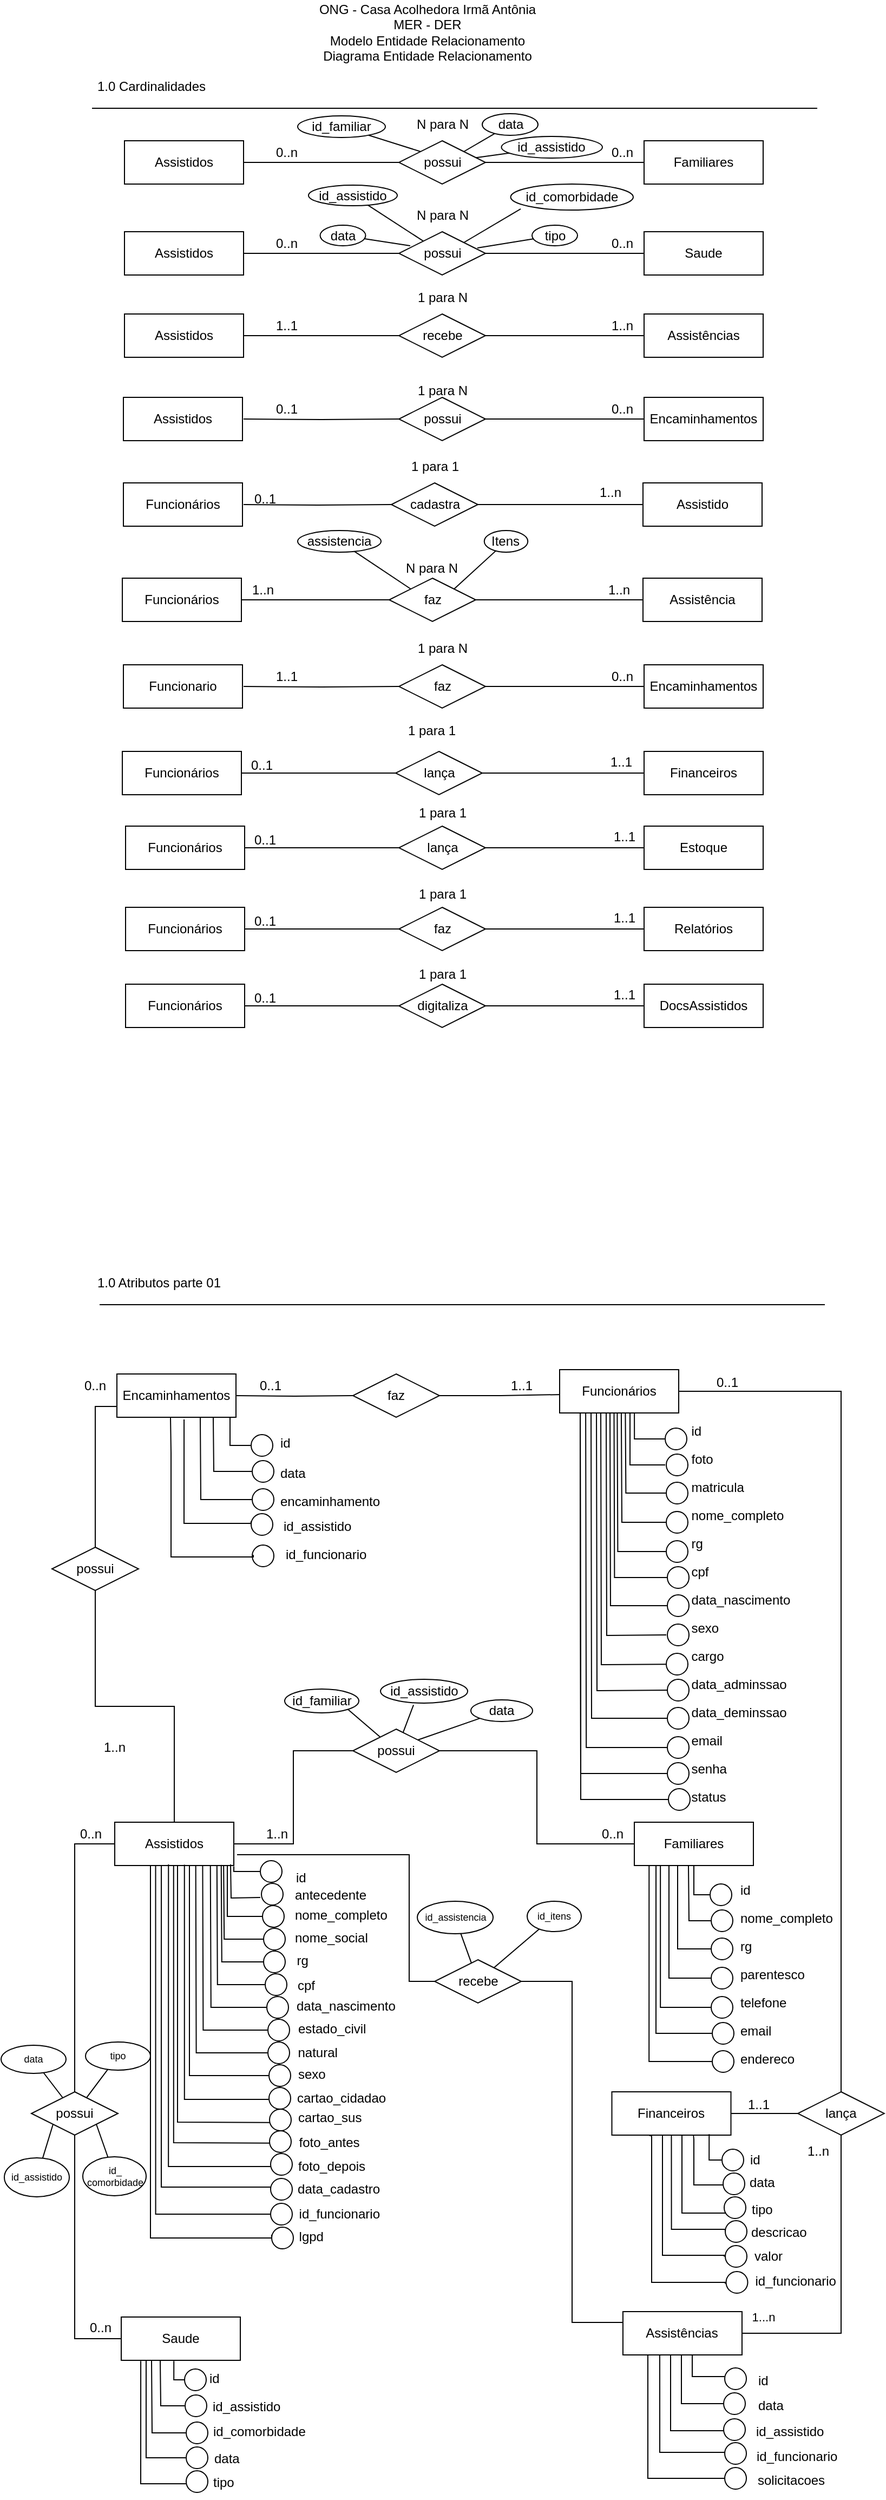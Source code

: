 <mxfile version="17.1.3" type="device"><diagram id="S5FhvtSp4Tu7_dhuNQ0R" name="Page-1"><mxGraphModel dx="289" dy="150" grid="1" gridSize="10" guides="1" tooltips="1" connect="1" arrows="1" fold="1" page="1" pageScale="1" pageWidth="827" pageHeight="1169" math="0" shadow="0"><root><mxCell id="0"/><mxCell id="1" parent="0"/><mxCell id="Ra3XAo2cWIVGmf6u-ugd-13" style="edgeStyle=orthogonalEdgeStyle;rounded=0;orthogonalLoop=1;jettySize=auto;html=1;exitX=1;exitY=0.5;exitDx=0;exitDy=0;entryX=0;entryY=0.5;entryDx=0;entryDy=0;endArrow=none;endFill=0;" parent="1" source="Ra3XAo2cWIVGmf6u-ugd-1" target="Ra3XAo2cWIVGmf6u-ugd-12" edge="1"><mxGeometry relative="1" as="geometry"/></mxCell><mxCell id="Ra3XAo2cWIVGmf6u-ugd-1" value="Assistidos" style="rounded=0;whiteSpace=wrap;html=1;" parent="1" vertex="1"><mxGeometry x="120" y="160" width="110" height="40" as="geometry"/></mxCell><mxCell id="Ra3XAo2cWIVGmf6u-ugd-2" value="ONG - Casa Acolhedora Irmã Antônia&lt;br&gt;MER - DER&lt;br&gt;Modelo Entidade Relacionamento&lt;br&gt;Diagrama Entidade Relacionamento" style="text;html=1;strokeColor=none;fillColor=none;align=center;verticalAlign=middle;whiteSpace=wrap;rounded=0;" parent="1" vertex="1"><mxGeometry x="290" y="30" width="220" height="60" as="geometry"/></mxCell><mxCell id="Ra3XAo2cWIVGmf6u-ugd-3" value="Saude" style="rounded=0;whiteSpace=wrap;html=1;" parent="1" vertex="1"><mxGeometry x="600" y="244" width="110" height="40" as="geometry"/></mxCell><mxCell id="Ra3XAo2cWIVGmf6u-ugd-4" value="Familiares" style="rounded=0;whiteSpace=wrap;html=1;" parent="1" vertex="1"><mxGeometry x="600" y="160" width="110" height="40" as="geometry"/></mxCell><mxCell id="Ra3XAo2cWIVGmf6u-ugd-6" value="Funcionários" style="rounded=0;whiteSpace=wrap;html=1;" parent="1" vertex="1"><mxGeometry x="119" y="476" width="110" height="40" as="geometry"/></mxCell><mxCell id="Ra3XAo2cWIVGmf6u-ugd-7" value="Financeiros" style="rounded=0;whiteSpace=wrap;html=1;" parent="1" vertex="1"><mxGeometry x="600" y="724" width="110" height="40" as="geometry"/></mxCell><mxCell id="Ra3XAo2cWIVGmf6u-ugd-8" value="Assistências" style="rounded=0;whiteSpace=wrap;html=1;" parent="1" vertex="1"><mxGeometry x="600" y="320" width="110" height="40" as="geometry"/></mxCell><mxCell id="Ra3XAo2cWIVGmf6u-ugd-9" value="Assistência" style="rounded=0;whiteSpace=wrap;html=1;" parent="1" vertex="1"><mxGeometry x="599" y="564" width="110" height="40" as="geometry"/></mxCell><mxCell id="Ra3XAo2cWIVGmf6u-ugd-10" value="" style="endArrow=none;html=1;rounded=0;" parent="1" edge="1"><mxGeometry width="50" height="50" relative="1" as="geometry"><mxPoint x="90" y="130" as="sourcePoint"/><mxPoint x="760" y="130" as="targetPoint"/></mxGeometry></mxCell><mxCell id="Ra3XAo2cWIVGmf6u-ugd-11" value="1.0 Cardinalidades" style="text;html=1;strokeColor=none;fillColor=none;align=center;verticalAlign=middle;whiteSpace=wrap;rounded=0;" parent="1" vertex="1"><mxGeometry x="80" y="100" width="130" height="20" as="geometry"/></mxCell><mxCell id="Ra3XAo2cWIVGmf6u-ugd-14" style="edgeStyle=orthogonalEdgeStyle;rounded=0;orthogonalLoop=1;jettySize=auto;html=1;exitX=1;exitY=0.5;exitDx=0;exitDy=0;entryX=0;entryY=0.5;entryDx=0;entryDy=0;endArrow=none;endFill=0;" parent="1" source="Ra3XAo2cWIVGmf6u-ugd-12" target="Ra3XAo2cWIVGmf6u-ugd-4" edge="1"><mxGeometry relative="1" as="geometry"/></mxCell><mxCell id="Ra3XAo2cWIVGmf6u-ugd-12" value="possui" style="rhombus;whiteSpace=wrap;html=1;" parent="1" vertex="1"><mxGeometry x="373.5" y="160" width="80" height="40" as="geometry"/></mxCell><mxCell id="Ra3XAo2cWIVGmf6u-ugd-15" value="0..n" style="text;html=1;strokeColor=none;fillColor=none;align=center;verticalAlign=middle;whiteSpace=wrap;rounded=0;" parent="1" vertex="1"><mxGeometry x="550" y="156" width="60" height="30" as="geometry"/></mxCell><mxCell id="Ra3XAo2cWIVGmf6u-ugd-16" value="0..n" style="text;html=1;strokeColor=none;fillColor=none;align=center;verticalAlign=middle;whiteSpace=wrap;rounded=0;" parent="1" vertex="1"><mxGeometry x="240" y="156" width="60" height="30" as="geometry"/></mxCell><mxCell id="Ra3XAo2cWIVGmf6u-ugd-17" value="N para N" style="text;html=1;strokeColor=none;fillColor=none;align=center;verticalAlign=middle;whiteSpace=wrap;rounded=0;" parent="1" vertex="1"><mxGeometry x="384" y="130" width="60" height="30" as="geometry"/></mxCell><mxCell id="Ra3XAo2cWIVGmf6u-ugd-21" style="edgeStyle=orthogonalEdgeStyle;rounded=0;orthogonalLoop=1;jettySize=auto;html=1;exitX=1;exitY=0.5;exitDx=0;exitDy=0;entryX=0;entryY=0.5;entryDx=0;entryDy=0;endArrow=none;endFill=0;" parent="1" source="Ra3XAo2cWIVGmf6u-ugd-22" target="Ra3XAo2cWIVGmf6u-ugd-25" edge="1"><mxGeometry relative="1" as="geometry"/></mxCell><mxCell id="Ra3XAo2cWIVGmf6u-ugd-22" value="Assistidos" style="rounded=0;whiteSpace=wrap;html=1;" parent="1" vertex="1"><mxGeometry x="120" y="244" width="110" height="40" as="geometry"/></mxCell><mxCell id="Ra3XAo2cWIVGmf6u-ugd-24" style="edgeStyle=orthogonalEdgeStyle;rounded=0;orthogonalLoop=1;jettySize=auto;html=1;exitX=1;exitY=0.5;exitDx=0;exitDy=0;entryX=0;entryY=0.5;entryDx=0;entryDy=0;endArrow=none;endFill=0;" parent="1" source="Ra3XAo2cWIVGmf6u-ugd-25" edge="1"><mxGeometry relative="1" as="geometry"><mxPoint x="600" y="264" as="targetPoint"/></mxGeometry></mxCell><mxCell id="Ra3XAo2cWIVGmf6u-ugd-25" value="possui" style="rhombus;whiteSpace=wrap;html=1;" parent="1" vertex="1"><mxGeometry x="373.5" y="244" width="80" height="40" as="geometry"/></mxCell><mxCell id="Ra3XAo2cWIVGmf6u-ugd-26" value="0..n" style="text;html=1;strokeColor=none;fillColor=none;align=center;verticalAlign=middle;whiteSpace=wrap;rounded=0;" parent="1" vertex="1"><mxGeometry x="550" y="240" width="60" height="30" as="geometry"/></mxCell><mxCell id="Ra3XAo2cWIVGmf6u-ugd-27" value="0..n" style="text;html=1;strokeColor=none;fillColor=none;align=center;verticalAlign=middle;whiteSpace=wrap;rounded=0;" parent="1" vertex="1"><mxGeometry x="240" y="240" width="60" height="30" as="geometry"/></mxCell><mxCell id="Ra3XAo2cWIVGmf6u-ugd-31" style="edgeStyle=orthogonalEdgeStyle;rounded=0;orthogonalLoop=1;jettySize=auto;html=1;exitX=1;exitY=0.5;exitDx=0;exitDy=0;entryX=0;entryY=0.5;entryDx=0;entryDy=0;endArrow=none;endFill=0;" parent="1" source="Ra3XAo2cWIVGmf6u-ugd-32" target="Ra3XAo2cWIVGmf6u-ugd-34" edge="1"><mxGeometry relative="1" as="geometry"/></mxCell><mxCell id="Ra3XAo2cWIVGmf6u-ugd-32" value="Assistidos" style="rounded=0;whiteSpace=wrap;html=1;" parent="1" vertex="1"><mxGeometry x="120" y="320" width="110" height="40" as="geometry"/></mxCell><mxCell id="Ra3XAo2cWIVGmf6u-ugd-33" style="edgeStyle=orthogonalEdgeStyle;rounded=0;orthogonalLoop=1;jettySize=auto;html=1;exitX=1;exitY=0.5;exitDx=0;exitDy=0;entryX=0;entryY=0.5;entryDx=0;entryDy=0;endArrow=none;endFill=0;" parent="1" source="Ra3XAo2cWIVGmf6u-ugd-34" edge="1"><mxGeometry relative="1" as="geometry"><mxPoint x="600" y="340" as="targetPoint"/></mxGeometry></mxCell><mxCell id="Ra3XAo2cWIVGmf6u-ugd-34" value="recebe" style="rhombus;whiteSpace=wrap;html=1;" parent="1" vertex="1"><mxGeometry x="373.5" y="320" width="80" height="40" as="geometry"/></mxCell><mxCell id="Ra3XAo2cWIVGmf6u-ugd-35" value="1..n" style="text;html=1;strokeColor=none;fillColor=none;align=center;verticalAlign=middle;whiteSpace=wrap;rounded=0;" parent="1" vertex="1"><mxGeometry x="550" y="316" width="60" height="30" as="geometry"/></mxCell><mxCell id="Ra3XAo2cWIVGmf6u-ugd-36" value="1..1" style="text;html=1;strokeColor=none;fillColor=none;align=center;verticalAlign=middle;whiteSpace=wrap;rounded=0;" parent="1" vertex="1"><mxGeometry x="240" y="316" width="60" height="30" as="geometry"/></mxCell><mxCell id="Ra3XAo2cWIVGmf6u-ugd-40" value="N para N" style="text;html=1;strokeColor=none;fillColor=none;align=center;verticalAlign=middle;whiteSpace=wrap;rounded=0;" parent="1" vertex="1"><mxGeometry x="384" y="214" width="60" height="30" as="geometry"/></mxCell><mxCell id="Ra3XAo2cWIVGmf6u-ugd-41" value="1 para N" style="text;html=1;strokeColor=none;fillColor=none;align=center;verticalAlign=middle;whiteSpace=wrap;rounded=0;" parent="1" vertex="1"><mxGeometry x="384" y="290" width="60" height="30" as="geometry"/></mxCell><mxCell id="Ra3XAo2cWIVGmf6u-ugd-42" value="Assistido" style="rounded=0;whiteSpace=wrap;html=1;" parent="1" vertex="1"><mxGeometry x="599" y="476" width="110" height="40" as="geometry"/></mxCell><mxCell id="Ra3XAo2cWIVGmf6u-ugd-43" style="edgeStyle=orthogonalEdgeStyle;rounded=0;orthogonalLoop=1;jettySize=auto;html=1;entryX=0;entryY=0.5;entryDx=0;entryDy=0;endArrow=none;endFill=0;" parent="1" target="Ra3XAo2cWIVGmf6u-ugd-46" edge="1"><mxGeometry relative="1" as="geometry"><mxPoint x="230" y="496" as="sourcePoint"/><Array as="points"/></mxGeometry></mxCell><mxCell id="1x625Zs_pcslvZ0oC04H-2" style="edgeStyle=orthogonalEdgeStyle;rounded=0;orthogonalLoop=1;jettySize=auto;html=1;entryX=0;entryY=0.5;entryDx=0;entryDy=0;endArrow=none;endFill=0;" parent="1" source="Ra3XAo2cWIVGmf6u-ugd-46" target="Ra3XAo2cWIVGmf6u-ugd-42" edge="1"><mxGeometry relative="1" as="geometry"/></mxCell><mxCell id="Ra3XAo2cWIVGmf6u-ugd-46" value="cadastra" style="rhombus;whiteSpace=wrap;html=1;" parent="1" vertex="1"><mxGeometry x="366.5" y="476" width="80" height="40" as="geometry"/></mxCell><mxCell id="Ra3XAo2cWIVGmf6u-ugd-47" value="1..n" style="text;html=1;strokeColor=none;fillColor=none;align=center;verticalAlign=middle;whiteSpace=wrap;rounded=0;" parent="1" vertex="1"><mxGeometry x="538.51" y="470" width="60" height="30" as="geometry"/></mxCell><mxCell id="Ra3XAo2cWIVGmf6u-ugd-48" value="0..1" style="text;html=1;strokeColor=none;fillColor=none;align=center;verticalAlign=middle;whiteSpace=wrap;rounded=0;" parent="1" vertex="1"><mxGeometry x="220" y="476" width="60" height="30" as="geometry"/></mxCell><mxCell id="Ra3XAo2cWIVGmf6u-ugd-51" value="1 para 1" style="text;html=1;strokeColor=none;fillColor=none;align=center;verticalAlign=middle;whiteSpace=wrap;rounded=0;" parent="1" vertex="1"><mxGeometry x="377" y="446" width="60" height="30" as="geometry"/></mxCell><mxCell id="Ra3XAo2cWIVGmf6u-ugd-54" value="Funcionários" style="rounded=0;whiteSpace=wrap;html=1;" parent="1" vertex="1"><mxGeometry x="118" y="724" width="110" height="40" as="geometry"/></mxCell><mxCell id="Ra3XAo2cWIVGmf6u-ugd-57" style="edgeStyle=orthogonalEdgeStyle;rounded=0;orthogonalLoop=1;jettySize=auto;html=1;exitX=1;exitY=0.5;exitDx=0;exitDy=0;entryX=0;entryY=0.5;entryDx=0;entryDy=0;endArrow=none;endFill=0;" parent="1" source="Ra3XAo2cWIVGmf6u-ugd-58" target="Ra3XAo2cWIVGmf6u-ugd-7" edge="1"><mxGeometry relative="1" as="geometry"><mxPoint x="591" y="744" as="targetPoint"/></mxGeometry></mxCell><mxCell id="1x625Zs_pcslvZ0oC04H-1" style="edgeStyle=orthogonalEdgeStyle;rounded=0;orthogonalLoop=1;jettySize=auto;html=1;entryX=1;entryY=0.5;entryDx=0;entryDy=0;endArrow=none;endFill=0;" parent="1" source="Ra3XAo2cWIVGmf6u-ugd-58" target="Ra3XAo2cWIVGmf6u-ugd-54" edge="1"><mxGeometry relative="1" as="geometry"/></mxCell><mxCell id="Ra3XAo2cWIVGmf6u-ugd-58" value="lança" style="rhombus;whiteSpace=wrap;html=1;" parent="1" vertex="1"><mxGeometry x="370.5" y="724" width="80" height="40" as="geometry"/></mxCell><mxCell id="Ra3XAo2cWIVGmf6u-ugd-59" value="1..1" style="text;html=1;strokeColor=none;fillColor=none;align=center;verticalAlign=middle;whiteSpace=wrap;rounded=0;" parent="1" vertex="1"><mxGeometry x="549" y="719" width="60" height="30" as="geometry"/></mxCell><mxCell id="Ra3XAo2cWIVGmf6u-ugd-60" value="0..1" style="text;html=1;strokeColor=none;fillColor=none;align=center;verticalAlign=middle;whiteSpace=wrap;rounded=0;" parent="1" vertex="1"><mxGeometry x="217" y="722" width="60" height="30" as="geometry"/></mxCell><mxCell id="Ra3XAo2cWIVGmf6u-ugd-61" value="N para N" style="text;html=1;strokeColor=none;fillColor=none;align=center;verticalAlign=middle;whiteSpace=wrap;rounded=0;" parent="1" vertex="1"><mxGeometry x="373.5" y="540" width="60" height="30" as="geometry"/></mxCell><mxCell id="1x625Zs_pcslvZ0oC04H-17" style="edgeStyle=none;rounded=0;orthogonalLoop=1;jettySize=auto;html=1;entryX=0;entryY=0.5;entryDx=0;entryDy=0;endArrow=none;endFill=0;" parent="1" source="Ra3XAo2cWIVGmf6u-ugd-62" target="Ra3XAo2cWIVGmf6u-ugd-65" edge="1"><mxGeometry relative="1" as="geometry"/></mxCell><mxCell id="Ra3XAo2cWIVGmf6u-ugd-62" value="Funcionários" style="rounded=0;whiteSpace=wrap;html=1;" parent="1" vertex="1"><mxGeometry x="118" y="564" width="110" height="40" as="geometry"/></mxCell><mxCell id="1x625Zs_pcslvZ0oC04H-3" style="edgeStyle=orthogonalEdgeStyle;rounded=0;orthogonalLoop=1;jettySize=auto;html=1;entryX=0;entryY=0.5;entryDx=0;entryDy=0;endArrow=none;endFill=0;" parent="1" source="Ra3XAo2cWIVGmf6u-ugd-65" target="Ra3XAo2cWIVGmf6u-ugd-9" edge="1"><mxGeometry relative="1" as="geometry"/></mxCell><mxCell id="Ra3XAo2cWIVGmf6u-ugd-65" value="faz" style="rhombus;whiteSpace=wrap;html=1;" parent="1" vertex="1"><mxGeometry x="364.5" y="564" width="80" height="40" as="geometry"/></mxCell><mxCell id="Ra3XAo2cWIVGmf6u-ugd-66" value="1..n" style="text;html=1;strokeColor=none;fillColor=none;align=center;verticalAlign=middle;whiteSpace=wrap;rounded=0;" parent="1" vertex="1"><mxGeometry x="547" y="560" width="60" height="30" as="geometry"/></mxCell><mxCell id="Ra3XAo2cWIVGmf6u-ugd-67" value="1..n" style="text;html=1;strokeColor=none;fillColor=none;align=center;verticalAlign=middle;whiteSpace=wrap;rounded=0;" parent="1" vertex="1"><mxGeometry x="218" y="562" width="60" height="25" as="geometry"/></mxCell><mxCell id="Ra3XAo2cWIVGmf6u-ugd-69" value="1 para 1" style="text;html=1;strokeColor=none;fillColor=none;align=center;verticalAlign=middle;whiteSpace=wrap;rounded=0;" parent="1" vertex="1"><mxGeometry x="374.49" y="690" width="60" height="30" as="geometry"/></mxCell><mxCell id="Ra3XAo2cWIVGmf6u-ugd-71" value="Encaminhamentos" style="rounded=0;whiteSpace=wrap;html=1;" parent="1" vertex="1"><mxGeometry x="600" y="397" width="110" height="40" as="geometry"/></mxCell><mxCell id="Ra3XAo2cWIVGmf6u-ugd-73" style="edgeStyle=orthogonalEdgeStyle;rounded=0;orthogonalLoop=1;jettySize=auto;html=1;exitX=1;exitY=0.5;exitDx=0;exitDy=0;entryX=0;entryY=0.5;entryDx=0;entryDy=0;endArrow=none;endFill=0;" parent="1" target="Ra3XAo2cWIVGmf6u-ugd-75" edge="1"><mxGeometry relative="1" as="geometry"><mxPoint x="230" y="417" as="sourcePoint"/></mxGeometry></mxCell><mxCell id="Ra3XAo2cWIVGmf6u-ugd-74" style="edgeStyle=orthogonalEdgeStyle;rounded=0;orthogonalLoop=1;jettySize=auto;html=1;exitX=1;exitY=0.5;exitDx=0;exitDy=0;entryX=0;entryY=0.5;entryDx=0;entryDy=0;endArrow=none;endFill=0;" parent="1" source="Ra3XAo2cWIVGmf6u-ugd-75" edge="1"><mxGeometry relative="1" as="geometry"><mxPoint x="600" y="417" as="targetPoint"/></mxGeometry></mxCell><mxCell id="Ra3XAo2cWIVGmf6u-ugd-75" value="possui" style="rhombus;whiteSpace=wrap;html=1;" parent="1" vertex="1"><mxGeometry x="373.5" y="397" width="80" height="40" as="geometry"/></mxCell><mxCell id="Ra3XAo2cWIVGmf6u-ugd-76" value="0..n" style="text;html=1;strokeColor=none;fillColor=none;align=center;verticalAlign=middle;whiteSpace=wrap;rounded=0;" parent="1" vertex="1"><mxGeometry x="550" y="393" width="60" height="30" as="geometry"/></mxCell><mxCell id="Ra3XAo2cWIVGmf6u-ugd-77" value="0..1" style="text;html=1;strokeColor=none;fillColor=none;align=center;verticalAlign=middle;whiteSpace=wrap;rounded=0;" parent="1" vertex="1"><mxGeometry x="240" y="393" width="60" height="30" as="geometry"/></mxCell><mxCell id="Ra3XAo2cWIVGmf6u-ugd-78" value="1 para N" style="text;html=1;strokeColor=none;fillColor=none;align=center;verticalAlign=middle;whiteSpace=wrap;rounded=0;" parent="1" vertex="1"><mxGeometry x="384" y="376" width="60" height="30" as="geometry"/></mxCell><mxCell id="Ra3XAo2cWIVGmf6u-ugd-79" value="Assistidos" style="rounded=0;whiteSpace=wrap;html=1;" parent="1" vertex="1"><mxGeometry x="119" y="397" width="110" height="40" as="geometry"/></mxCell><mxCell id="Ra3XAo2cWIVGmf6u-ugd-80" style="edgeStyle=orthogonalEdgeStyle;rounded=0;orthogonalLoop=1;jettySize=auto;html=1;exitX=1;exitY=0.5;exitDx=0;exitDy=0;entryX=0;entryY=0.5;entryDx=0;entryDy=0;endArrow=none;endFill=0;" parent="1" source="Ra3XAo2cWIVGmf6u-ugd-81" target="Ra3XAo2cWIVGmf6u-ugd-91" edge="1"><mxGeometry relative="1" as="geometry"/></mxCell><mxCell id="Ra3XAo2cWIVGmf6u-ugd-81" value="Assistidos" style="rounded=0;whiteSpace=wrap;html=1;" parent="1" vertex="1"><mxGeometry x="111" y="1713" width="110" height="40" as="geometry"/></mxCell><mxCell id="Ra3XAo2cWIVGmf6u-ugd-83" value="Familiares" style="rounded=0;whiteSpace=wrap;html=1;" parent="1" vertex="1"><mxGeometry x="591" y="1713" width="110" height="40" as="geometry"/></mxCell><mxCell id="Ra3XAo2cWIVGmf6u-ugd-88" value="" style="endArrow=none;html=1;rounded=0;" parent="1" edge="1"><mxGeometry width="50" height="50" relative="1" as="geometry"><mxPoint x="97" y="1235" as="sourcePoint"/><mxPoint x="767" y="1235" as="targetPoint"/></mxGeometry></mxCell><mxCell id="Ra3XAo2cWIVGmf6u-ugd-89" value="1.0 Atributos parte 01" style="text;html=1;strokeColor=none;fillColor=none;align=center;verticalAlign=middle;whiteSpace=wrap;rounded=0;" parent="1" vertex="1"><mxGeometry x="87" y="1205" width="130" height="20" as="geometry"/></mxCell><mxCell id="Ra3XAo2cWIVGmf6u-ugd-90" style="edgeStyle=orthogonalEdgeStyle;rounded=0;orthogonalLoop=1;jettySize=auto;html=1;exitX=1;exitY=0.5;exitDx=0;exitDy=0;entryX=0;entryY=0.5;entryDx=0;entryDy=0;endArrow=none;endFill=0;" parent="1" source="Ra3XAo2cWIVGmf6u-ugd-91" target="Ra3XAo2cWIVGmf6u-ugd-83" edge="1"><mxGeometry relative="1" as="geometry"/></mxCell><mxCell id="GGg16mAlAGrYpyhCc-qI-10" style="rounded=0;orthogonalLoop=1;jettySize=auto;html=1;entryX=1;entryY=1;entryDx=0;entryDy=0;endArrow=none;endFill=0;" parent="1" source="Ra3XAo2cWIVGmf6u-ugd-91" target="GGg16mAlAGrYpyhCc-qI-8" edge="1"><mxGeometry relative="1" as="geometry"/></mxCell><mxCell id="GGg16mAlAGrYpyhCc-qI-11" style="edgeStyle=none;rounded=0;orthogonalLoop=1;jettySize=auto;html=1;entryX=0.379;entryY=1.076;entryDx=0;entryDy=0;endArrow=none;endFill=0;entryPerimeter=0;" parent="1" source="Ra3XAo2cWIVGmf6u-ugd-91" target="GGg16mAlAGrYpyhCc-qI-9" edge="1"><mxGeometry relative="1" as="geometry"/></mxCell><mxCell id="Ra3XAo2cWIVGmf6u-ugd-91" value="possui" style="rhombus;whiteSpace=wrap;html=1;" parent="1" vertex="1"><mxGeometry x="331" y="1627" width="80" height="40" as="geometry"/></mxCell><mxCell id="Ra3XAo2cWIVGmf6u-ugd-92" value="0..n" style="text;html=1;strokeColor=none;fillColor=none;align=center;verticalAlign=middle;whiteSpace=wrap;rounded=0;" parent="1" vertex="1"><mxGeometry x="541" y="1709" width="60" height="30" as="geometry"/></mxCell><mxCell id="Ra3XAo2cWIVGmf6u-ugd-93" value="1..n" style="text;html=1;strokeColor=none;fillColor=none;align=center;verticalAlign=middle;whiteSpace=wrap;rounded=0;" parent="1" vertex="1"><mxGeometry x="231" y="1709" width="60" height="30" as="geometry"/></mxCell><mxCell id="Ra3XAo2cWIVGmf6u-ugd-213" style="edgeStyle=orthogonalEdgeStyle;rounded=0;orthogonalLoop=1;jettySize=auto;html=1;exitX=0.5;exitY=1;exitDx=0;exitDy=0;endArrow=none;endFill=0;entryX=0;entryY=0.5;entryDx=0;entryDy=0;" parent="1" source="Ra3XAo2cWIVGmf6u-ugd-98" target="ekp0BwrNMuhHIRUuAzSe-23" edge="1"><mxGeometry relative="1" as="geometry"><mxPoint x="-29.0" y="2133" as="targetPoint"/></mxGeometry></mxCell><mxCell id="Ra3XAo2cWIVGmf6u-ugd-214" style="edgeStyle=orthogonalEdgeStyle;rounded=0;orthogonalLoop=1;jettySize=auto;html=1;exitX=0.5;exitY=0;exitDx=0;exitDy=0;endArrow=none;endFill=0;entryX=0;entryY=0.5;entryDx=0;entryDy=0;" parent="1" source="Ra3XAo2cWIVGmf6u-ugd-98" target="Ra3XAo2cWIVGmf6u-ugd-81" edge="1"><mxGeometry relative="1" as="geometry"><mxPoint x="10" y="1760" as="targetPoint"/></mxGeometry></mxCell><mxCell id="Ra3XAo2cWIVGmf6u-ugd-98" value="possui" style="rhombus;whiteSpace=wrap;html=1;" parent="1" vertex="1"><mxGeometry x="34" y="1962" width="80" height="40" as="geometry"/></mxCell><mxCell id="Ra3XAo2cWIVGmf6u-ugd-99" value="0..n" style="text;html=1;strokeColor=none;fillColor=none;align=center;verticalAlign=middle;whiteSpace=wrap;rounded=0;" parent="1" vertex="1"><mxGeometry x="68" y="2165" width="60" height="30" as="geometry"/></mxCell><mxCell id="Ra3XAo2cWIVGmf6u-ugd-100" value="0..n" style="text;html=1;strokeColor=none;fillColor=none;align=center;verticalAlign=middle;whiteSpace=wrap;rounded=0;" parent="1" vertex="1"><mxGeometry x="59" y="1709" width="60" height="30" as="geometry"/></mxCell><mxCell id="Ra3XAo2cWIVGmf6u-ugd-223" style="edgeStyle=orthogonalEdgeStyle;rounded=0;orthogonalLoop=1;jettySize=auto;html=1;exitX=0;exitY=0.75;exitDx=0;exitDy=0;entryX=0.5;entryY=0;entryDx=0;entryDy=0;endArrow=none;endFill=0;" parent="1" source="Ra3XAo2cWIVGmf6u-ugd-130" target="Ra3XAo2cWIVGmf6u-ugd-133" edge="1"><mxGeometry relative="1" as="geometry"/></mxCell><mxCell id="Ra3XAo2cWIVGmf6u-ugd-130" value="Encaminhamentos" style="rounded=0;whiteSpace=wrap;html=1;" parent="1" vertex="1"><mxGeometry x="113" y="1299" width="110" height="40" as="geometry"/></mxCell><mxCell id="Ra3XAo2cWIVGmf6u-ugd-224" style="edgeStyle=orthogonalEdgeStyle;rounded=0;orthogonalLoop=1;jettySize=auto;html=1;exitX=0.5;exitY=1;exitDx=0;exitDy=0;entryX=0.5;entryY=0;entryDx=0;entryDy=0;endArrow=none;endFill=0;" parent="1" source="Ra3XAo2cWIVGmf6u-ugd-133" target="Ra3XAo2cWIVGmf6u-ugd-81" edge="1"><mxGeometry relative="1" as="geometry"/></mxCell><mxCell id="Ra3XAo2cWIVGmf6u-ugd-133" value="possui" style="rhombus;whiteSpace=wrap;html=1;" parent="1" vertex="1"><mxGeometry x="53" y="1459" width="80" height="40" as="geometry"/></mxCell><mxCell id="Ra3XAo2cWIVGmf6u-ugd-134" value="0..n" style="text;html=1;strokeColor=none;fillColor=none;align=center;verticalAlign=middle;whiteSpace=wrap;rounded=0;" parent="1" vertex="1"><mxGeometry x="63" y="1295" width="60" height="30" as="geometry"/></mxCell><mxCell id="Ra3XAo2cWIVGmf6u-ugd-135" value="1..n" style="text;html=1;strokeColor=none;fillColor=none;align=center;verticalAlign=middle;whiteSpace=wrap;rounded=0;" parent="1" vertex="1"><mxGeometry x="81" y="1629" width="60" height="30" as="geometry"/></mxCell><mxCell id="Ra3XAo2cWIVGmf6u-ugd-143" value="nome_completo" style="text;strokeColor=none;fillColor=none;align=left;verticalAlign=top;spacingLeft=4;spacingRight=4;overflow=hidden;rotatable=0;points=[[0,0.5],[1,0.5]];portConstraint=eastwest;" parent="1" vertex="1"><mxGeometry x="271.5" y="1785" width="102.5" height="26" as="geometry"/></mxCell><mxCell id="Ra3XAo2cWIVGmf6u-ugd-144" value="nome_social" style="text;strokeColor=none;fillColor=none;align=left;verticalAlign=top;spacingLeft=4;spacingRight=4;overflow=hidden;rotatable=0;points=[[0,0.5],[1,0.5]];portConstraint=eastwest;" parent="1" vertex="1"><mxGeometry x="271.5" y="1806" width="92.5" height="26" as="geometry"/></mxCell><mxCell id="Ra3XAo2cWIVGmf6u-ugd-145" value="rg" style="text;strokeColor=none;fillColor=none;align=left;verticalAlign=top;spacingLeft=4;spacingRight=4;overflow=hidden;rotatable=0;points=[[0,0.5],[1,0.5]];portConstraint=eastwest;" parent="1" vertex="1"><mxGeometry x="273.25" y="1827" width="72.5" height="23" as="geometry"/></mxCell><mxCell id="Ra3XAo2cWIVGmf6u-ugd-146" value="data_nascimento" style="text;strokeColor=none;fillColor=none;align=left;verticalAlign=top;spacingLeft=4;spacingRight=4;overflow=hidden;rotatable=0;points=[[0,0.5],[1,0.5]];portConstraint=eastwest;" parent="1" vertex="1"><mxGeometry x="273" y="1869" width="112.5" height="26" as="geometry"/></mxCell><mxCell id="Ra3XAo2cWIVGmf6u-ugd-147" value="estado_civil" style="text;strokeColor=none;fillColor=none;align=left;verticalAlign=top;spacingLeft=4;spacingRight=4;overflow=hidden;rotatable=0;points=[[0,0.5],[1,0.5]];portConstraint=eastwest;" parent="1" vertex="1"><mxGeometry x="274.5" y="1890" width="92.5" height="26" as="geometry"/></mxCell><mxCell id="Ra3XAo2cWIVGmf6u-ugd-148" value="cpf" style="text;strokeColor=none;fillColor=none;align=left;verticalAlign=top;spacingLeft=4;spacingRight=4;overflow=hidden;rotatable=0;points=[[0,0.5],[1,0.5]];portConstraint=eastwest;" parent="1" vertex="1"><mxGeometry x="274" y="1850" width="62.5" height="26" as="geometry"/></mxCell><mxCell id="Ra3XAo2cWIVGmf6u-ugd-149" value="natural" style="text;strokeColor=none;fillColor=none;align=left;verticalAlign=top;spacingLeft=4;spacingRight=4;overflow=hidden;rotatable=0;points=[[0,0.5],[1,0.5]];portConstraint=eastwest;" parent="1" vertex="1"><mxGeometry x="274.25" y="1912" width="62.5" height="26" as="geometry"/></mxCell><mxCell id="Ra3XAo2cWIVGmf6u-ugd-150" value="sexo" style="text;strokeColor=none;fillColor=none;align=left;verticalAlign=top;spacingLeft=4;spacingRight=4;overflow=hidden;rotatable=0;points=[[0,0.5],[1,0.5]];portConstraint=eastwest;" parent="1" vertex="1"><mxGeometry x="274.5" y="1932" width="42.5" height="26" as="geometry"/></mxCell><mxCell id="Ra3XAo2cWIVGmf6u-ugd-151" value="cartao_cidadao" style="text;strokeColor=none;fillColor=none;align=left;verticalAlign=top;spacingLeft=4;spacingRight=4;overflow=hidden;rotatable=0;points=[[0,0.5],[1,0.5]];portConstraint=eastwest;" parent="1" vertex="1"><mxGeometry x="273.5" y="1954" width="102.5" height="26" as="geometry"/></mxCell><mxCell id="Ra3XAo2cWIVGmf6u-ugd-152" value="cartao_sus" style="text;strokeColor=none;fillColor=none;align=left;verticalAlign=top;spacingLeft=4;spacingRight=4;overflow=hidden;rotatable=0;points=[[0,0.5],[1,0.5]];portConstraint=eastwest;" parent="1" vertex="1"><mxGeometry x="274.5" y="1972" width="82.5" height="26" as="geometry"/></mxCell><mxCell id="Ra3XAo2cWIVGmf6u-ugd-153" value="foto_antes" style="text;strokeColor=none;fillColor=none;align=left;verticalAlign=top;spacingLeft=4;spacingRight=4;overflow=hidden;rotatable=0;points=[[0,0.5],[1,0.5]];portConstraint=eastwest;" parent="1" vertex="1"><mxGeometry x="275.25" y="1995" width="82.5" height="26" as="geometry"/></mxCell><mxCell id="Ra3XAo2cWIVGmf6u-ugd-154" value="foto_depois" style="text;strokeColor=none;fillColor=none;align=left;verticalAlign=top;spacingLeft=4;spacingRight=4;overflow=hidden;rotatable=0;points=[[0,0.5],[1,0.5]];portConstraint=eastwest;" parent="1" vertex="1"><mxGeometry x="274.5" y="2017" width="82.5" height="26" as="geometry"/></mxCell><mxCell id="Ra3XAo2cWIVGmf6u-ugd-157" value="id" style="text;strokeColor=none;fillColor=none;align=left;verticalAlign=top;spacingLeft=4;spacingRight=4;overflow=hidden;rotatable=0;points=[[0,0.5],[1,0.5]];portConstraint=eastwest;" parent="1" vertex="1"><mxGeometry x="272.5" y="1750.5" width="42.5" height="26" as="geometry"/></mxCell><mxCell id="Ra3XAo2cWIVGmf6u-ugd-176" style="edgeStyle=orthogonalEdgeStyle;rounded=0;orthogonalLoop=1;jettySize=auto;html=1;exitX=0;exitY=0.5;exitDx=0;exitDy=0;endArrow=none;endFill=0;entryX=0.973;entryY=1.02;entryDx=0;entryDy=0;entryPerimeter=0;" parent="1" source="Ra3XAo2cWIVGmf6u-ugd-159" edge="1"><mxGeometry relative="1" as="geometry"><mxPoint x="221.03" y="1753.8" as="targetPoint"/></mxGeometry></mxCell><mxCell id="Ra3XAo2cWIVGmf6u-ugd-159" value="" style="ellipse;whiteSpace=wrap;html=1;aspect=fixed;" parent="1" vertex="1"><mxGeometry x="245.5" y="1748.5" width="20" height="20" as="geometry"/></mxCell><mxCell id="Ra3XAo2cWIVGmf6u-ugd-177" style="edgeStyle=orthogonalEdgeStyle;rounded=0;orthogonalLoop=1;jettySize=auto;html=1;exitX=0;exitY=0.5;exitDx=0;exitDy=0;endArrow=none;endFill=0;" parent="1" source="ekp0BwrNMuhHIRUuAzSe-7" edge="1"><mxGeometry relative="1" as="geometry"><mxPoint x="215" y="1753" as="targetPoint"/><mxPoint x="247.5" y="1819" as="sourcePoint"/><Array as="points"><mxPoint x="215" y="1800"/></Array></mxGeometry></mxCell><mxCell id="Ra3XAo2cWIVGmf6u-ugd-160" value="" style="ellipse;whiteSpace=wrap;html=1;aspect=fixed;" parent="1" vertex="1"><mxGeometry x="248.5" y="1811" width="20" height="20" as="geometry"/></mxCell><mxCell id="Ra3XAo2cWIVGmf6u-ugd-179" style="edgeStyle=orthogonalEdgeStyle;rounded=0;orthogonalLoop=1;jettySize=auto;html=1;exitX=0;exitY=0.5;exitDx=0;exitDy=0;entryX=0.867;entryY=0.986;entryDx=0;entryDy=0;entryPerimeter=0;endArrow=none;endFill=0;" parent="1" source="Ra3XAo2cWIVGmf6u-ugd-161" edge="1"><mxGeometry relative="1" as="geometry"><mxPoint x="209.37" y="1752.44" as="targetPoint"/></mxGeometry></mxCell><mxCell id="Ra3XAo2cWIVGmf6u-ugd-161" value="" style="ellipse;whiteSpace=wrap;html=1;aspect=fixed;" parent="1" vertex="1"><mxGeometry x="248.5" y="1832" width="20" height="20" as="geometry"/></mxCell><mxCell id="Ra3XAo2cWIVGmf6u-ugd-180" style="edgeStyle=orthogonalEdgeStyle;rounded=0;orthogonalLoop=1;jettySize=auto;html=1;exitX=0;exitY=0.5;exitDx=0;exitDy=0;entryX=0.831;entryY=0.99;entryDx=0;entryDy=0;entryPerimeter=0;endArrow=none;endFill=0;" parent="1" source="Ra3XAo2cWIVGmf6u-ugd-162" edge="1"><mxGeometry relative="1" as="geometry"><mxPoint x="205.41" y="1752.6" as="targetPoint"/></mxGeometry></mxCell><mxCell id="Ra3XAo2cWIVGmf6u-ugd-162" value="" style="ellipse;whiteSpace=wrap;html=1;aspect=fixed;" parent="1" vertex="1"><mxGeometry x="250" y="1853" width="20" height="20" as="geometry"/></mxCell><mxCell id="Ra3XAo2cWIVGmf6u-ugd-181" style="edgeStyle=orthogonalEdgeStyle;rounded=0;orthogonalLoop=1;jettySize=auto;html=1;exitX=0;exitY=0.5;exitDx=0;exitDy=0;entryX=0.776;entryY=1;entryDx=0;entryDy=0;entryPerimeter=0;endArrow=none;endFill=0;" parent="1" source="Ra3XAo2cWIVGmf6u-ugd-164" edge="1"><mxGeometry relative="1" as="geometry"><mxPoint x="199.36" y="1753" as="targetPoint"/></mxGeometry></mxCell><mxCell id="Ra3XAo2cWIVGmf6u-ugd-164" value="" style="ellipse;whiteSpace=wrap;html=1;aspect=fixed;" parent="1" vertex="1"><mxGeometry x="251.5" y="1874" width="20" height="20" as="geometry"/></mxCell><mxCell id="Ra3XAo2cWIVGmf6u-ugd-182" style="edgeStyle=orthogonalEdgeStyle;rounded=0;orthogonalLoop=1;jettySize=auto;html=1;exitX=0;exitY=0.5;exitDx=0;exitDy=0;entryX=0.711;entryY=0.99;entryDx=0;entryDy=0;entryPerimeter=0;endArrow=none;endFill=0;" parent="1" source="Ra3XAo2cWIVGmf6u-ugd-165" edge="1"><mxGeometry relative="1" as="geometry"><mxPoint x="192.21" y="1752.6" as="targetPoint"/></mxGeometry></mxCell><mxCell id="Ra3XAo2cWIVGmf6u-ugd-165" value="" style="ellipse;whiteSpace=wrap;html=1;aspect=fixed;" parent="1" vertex="1"><mxGeometry x="252.5" y="1895" width="20" height="20" as="geometry"/></mxCell><mxCell id="Ra3XAo2cWIVGmf6u-ugd-183" style="edgeStyle=orthogonalEdgeStyle;rounded=0;orthogonalLoop=1;jettySize=auto;html=1;exitX=0;exitY=0.5;exitDx=0;exitDy=0;entryX=0.653;entryY=1.01;entryDx=0;entryDy=0;endArrow=none;endFill=0;entryPerimeter=0;" parent="1" source="Ra3XAo2cWIVGmf6u-ugd-166" edge="1"><mxGeometry relative="1" as="geometry"><mxPoint x="185.83" y="1753.4" as="targetPoint"/></mxGeometry></mxCell><mxCell id="Ra3XAo2cWIVGmf6u-ugd-166" value="" style="ellipse;whiteSpace=wrap;html=1;aspect=fixed;" parent="1" vertex="1"><mxGeometry x="252.5" y="1916" width="20" height="20" as="geometry"/></mxCell><mxCell id="Ra3XAo2cWIVGmf6u-ugd-184" style="edgeStyle=orthogonalEdgeStyle;rounded=0;orthogonalLoop=1;jettySize=auto;html=1;exitX=0;exitY=0.5;exitDx=0;exitDy=0;endArrow=none;endFill=0;" parent="1" source="Ra3XAo2cWIVGmf6u-ugd-167" edge="1"><mxGeometry relative="1" as="geometry"><mxPoint x="180" y="1755" as="targetPoint"/><mxPoint x="248.5" y="1976" as="sourcePoint"/><Array as="points"><mxPoint x="180" y="1947"/><mxPoint x="180" y="1753"/></Array></mxGeometry></mxCell><mxCell id="Ra3XAo2cWIVGmf6u-ugd-167" value="" style="ellipse;whiteSpace=wrap;html=1;aspect=fixed;" parent="1" vertex="1"><mxGeometry x="253.5" y="1937" width="20" height="20" as="geometry"/></mxCell><mxCell id="Ra3XAo2cWIVGmf6u-ugd-168" value="" style="ellipse;whiteSpace=wrap;html=1;aspect=fixed;" parent="1" vertex="1"><mxGeometry x="253.5" y="1958" width="20" height="20" as="geometry"/></mxCell><mxCell id="Ra3XAo2cWIVGmf6u-ugd-169" value="" style="ellipse;whiteSpace=wrap;html=1;aspect=fixed;" parent="1" vertex="1"><mxGeometry x="254" y="1978" width="20" height="20" as="geometry"/></mxCell><mxCell id="Ra3XAo2cWIVGmf6u-ugd-170" value="" style="ellipse;whiteSpace=wrap;html=1;aspect=fixed;" parent="1" vertex="1"><mxGeometry x="254" y="1998" width="20" height="20" as="geometry"/></mxCell><mxCell id="Ra3XAo2cWIVGmf6u-ugd-171" value="" style="ellipse;whiteSpace=wrap;html=1;aspect=fixed;" parent="1" vertex="1"><mxGeometry x="255" y="2019" width="20" height="20" as="geometry"/></mxCell><mxCell id="Ra3XAo2cWIVGmf6u-ugd-190" style="edgeStyle=orthogonalEdgeStyle;rounded=0;orthogonalLoop=1;jettySize=auto;html=1;exitX=0;exitY=0.5;exitDx=0;exitDy=0;endArrow=none;endFill=0;entryX=0.364;entryY=1.001;entryDx=0;entryDy=0;entryPerimeter=0;" parent="1" source="Ra3XAo2cWIVGmf6u-ugd-173" edge="1"><mxGeometry relative="1" as="geometry"><mxPoint x="154.04" y="1753.04" as="targetPoint"/><Array as="points"><mxPoint x="255" y="2050"/><mxPoint x="154" y="2050"/></Array></mxGeometry></mxCell><mxCell id="Ra3XAo2cWIVGmf6u-ugd-173" value="" style="ellipse;whiteSpace=wrap;html=1;aspect=fixed;" parent="1" vertex="1"><mxGeometry x="255" y="2042" width="20" height="20" as="geometry"/></mxCell><mxCell id="Ra3XAo2cWIVGmf6u-ugd-191" value="id" style="text;strokeColor=none;fillColor=none;align=left;verticalAlign=top;spacingLeft=4;spacingRight=4;overflow=hidden;rotatable=0;points=[[0,0.5],[1,0.5]];portConstraint=eastwest;" parent="1" vertex="1"><mxGeometry x="683" y="1762" width="108" height="26" as="geometry"/></mxCell><mxCell id="Ra3XAo2cWIVGmf6u-ugd-192" value="nome_completo" style="text;strokeColor=none;fillColor=none;align=left;verticalAlign=top;spacingLeft=4;spacingRight=4;overflow=hidden;rotatable=0;points=[[0,0.5],[1,0.5]];portConstraint=eastwest;" parent="1" vertex="1"><mxGeometry x="683" y="1788" width="108" height="26" as="geometry"/></mxCell><mxCell id="Ra3XAo2cWIVGmf6u-ugd-193" value="rg" style="text;strokeColor=none;fillColor=none;align=left;verticalAlign=top;spacingLeft=4;spacingRight=4;overflow=hidden;rotatable=0;points=[[0,0.5],[1,0.5]];portConstraint=eastwest;" parent="1" vertex="1"><mxGeometry x="683" y="1814" width="108" height="26" as="geometry"/></mxCell><mxCell id="Ra3XAo2cWIVGmf6u-ugd-194" value="parentesco" style="text;strokeColor=none;fillColor=none;align=left;verticalAlign=top;spacingLeft=4;spacingRight=4;overflow=hidden;rotatable=0;points=[[0,0.5],[1,0.5]];portConstraint=eastwest;" parent="1" vertex="1"><mxGeometry x="683" y="1840" width="108" height="26" as="geometry"/></mxCell><mxCell id="Ra3XAo2cWIVGmf6u-ugd-195" value="telefone" style="text;strokeColor=none;fillColor=none;align=left;verticalAlign=top;spacingLeft=4;spacingRight=4;overflow=hidden;rotatable=0;points=[[0,0.5],[1,0.5]];portConstraint=eastwest;" parent="1" vertex="1"><mxGeometry x="683" y="1866" width="108" height="26" as="geometry"/></mxCell><mxCell id="Ra3XAo2cWIVGmf6u-ugd-196" value="email" style="text;strokeColor=none;fillColor=none;align=left;verticalAlign=top;spacingLeft=4;spacingRight=4;overflow=hidden;rotatable=0;points=[[0,0.5],[1,0.5]];portConstraint=eastwest;" parent="1" vertex="1"><mxGeometry x="683" y="1892" width="108" height="26" as="geometry"/></mxCell><mxCell id="Ra3XAo2cWIVGmf6u-ugd-197" value="endereco" style="text;strokeColor=none;fillColor=none;align=left;verticalAlign=top;spacingLeft=4;spacingRight=4;overflow=hidden;rotatable=0;points=[[0,0.5],[1,0.5]];portConstraint=eastwest;" parent="1" vertex="1"><mxGeometry x="683" y="1918" width="108" height="26" as="geometry"/></mxCell><mxCell id="Ra3XAo2cWIVGmf6u-ugd-206" style="edgeStyle=orthogonalEdgeStyle;rounded=0;orthogonalLoop=1;jettySize=auto;html=1;exitX=0;exitY=0.5;exitDx=0;exitDy=0;entryX=0.5;entryY=1;entryDx=0;entryDy=0;endArrow=none;endFill=0;" parent="1" source="Ra3XAo2cWIVGmf6u-ugd-199" target="Ra3XAo2cWIVGmf6u-ugd-83" edge="1"><mxGeometry relative="1" as="geometry"/></mxCell><mxCell id="Ra3XAo2cWIVGmf6u-ugd-199" value="" style="ellipse;whiteSpace=wrap;html=1;aspect=fixed;" parent="1" vertex="1"><mxGeometry x="661" y="1770" width="20" height="20" as="geometry"/></mxCell><mxCell id="Ra3XAo2cWIVGmf6u-ugd-207" style="edgeStyle=orthogonalEdgeStyle;rounded=0;orthogonalLoop=1;jettySize=auto;html=1;exitX=0;exitY=0.5;exitDx=0;exitDy=0;endArrow=none;endFill=0;" parent="1" source="Ra3XAo2cWIVGmf6u-ugd-200" edge="1"><mxGeometry relative="1" as="geometry"><mxPoint x="641" y="1753" as="targetPoint"/></mxGeometry></mxCell><mxCell id="Ra3XAo2cWIVGmf6u-ugd-200" value="" style="ellipse;whiteSpace=wrap;html=1;aspect=fixed;" parent="1" vertex="1"><mxGeometry x="662" y="1794" width="20" height="20" as="geometry"/></mxCell><mxCell id="Ra3XAo2cWIVGmf6u-ugd-208" style="edgeStyle=orthogonalEdgeStyle;rounded=0;orthogonalLoop=1;jettySize=auto;html=1;exitX=0;exitY=0.5;exitDx=0;exitDy=0;entryX=0.25;entryY=1;entryDx=0;entryDy=0;endArrow=none;endFill=0;" parent="1" source="Ra3XAo2cWIVGmf6u-ugd-201" target="Ra3XAo2cWIVGmf6u-ugd-83" edge="1"><mxGeometry relative="1" as="geometry"><Array as="points"><mxPoint x="631" y="1830"/><mxPoint x="631" y="1753"/></Array></mxGeometry></mxCell><mxCell id="Ra3XAo2cWIVGmf6u-ugd-201" value="" style="ellipse;whiteSpace=wrap;html=1;aspect=fixed;" parent="1" vertex="1"><mxGeometry x="662" y="1820" width="20" height="20" as="geometry"/></mxCell><mxCell id="Ra3XAo2cWIVGmf6u-ugd-209" style="edgeStyle=orthogonalEdgeStyle;rounded=0;orthogonalLoop=1;jettySize=auto;html=1;exitX=0;exitY=0.5;exitDx=0;exitDy=0;endArrow=none;endFill=0;" parent="1" edge="1"><mxGeometry relative="1" as="geometry"><mxPoint x="623" y="1753" as="targetPoint"/><mxPoint x="664.0" y="1857" as="sourcePoint"/><Array as="points"><mxPoint x="623" y="1857"/></Array></mxGeometry></mxCell><mxCell id="Ra3XAo2cWIVGmf6u-ugd-202" value="" style="ellipse;whiteSpace=wrap;html=1;aspect=fixed;" parent="1" vertex="1"><mxGeometry x="662" y="1847" width="20" height="20" as="geometry"/></mxCell><mxCell id="Ra3XAo2cWIVGmf6u-ugd-210" style="edgeStyle=orthogonalEdgeStyle;rounded=0;orthogonalLoop=1;jettySize=auto;html=1;exitX=0;exitY=0.5;exitDx=0;exitDy=0;entryX=0.219;entryY=0.991;entryDx=0;entryDy=0;entryPerimeter=0;endArrow=none;endFill=0;" parent="1" source="Ra3XAo2cWIVGmf6u-ugd-203" target="Ra3XAo2cWIVGmf6u-ugd-83" edge="1"><mxGeometry relative="1" as="geometry"/></mxCell><mxCell id="Ra3XAo2cWIVGmf6u-ugd-203" value="" style="ellipse;whiteSpace=wrap;html=1;aspect=fixed;" parent="1" vertex="1"><mxGeometry x="662" y="1874" width="20" height="20" as="geometry"/></mxCell><mxCell id="Ra3XAo2cWIVGmf6u-ugd-211" style="edgeStyle=orthogonalEdgeStyle;rounded=0;orthogonalLoop=1;jettySize=auto;html=1;exitX=0;exitY=0.5;exitDx=0;exitDy=0;entryX=0.182;entryY=1;entryDx=0;entryDy=0;entryPerimeter=0;endArrow=none;endFill=0;" parent="1" source="Ra3XAo2cWIVGmf6u-ugd-204" target="Ra3XAo2cWIVGmf6u-ugd-83" edge="1"><mxGeometry relative="1" as="geometry"/></mxCell><mxCell id="Ra3XAo2cWIVGmf6u-ugd-204" value="" style="ellipse;whiteSpace=wrap;html=1;aspect=fixed;" parent="1" vertex="1"><mxGeometry x="663" y="1898" width="20" height="20" as="geometry"/></mxCell><mxCell id="Ra3XAo2cWIVGmf6u-ugd-212" style="edgeStyle=orthogonalEdgeStyle;rounded=0;orthogonalLoop=1;jettySize=auto;html=1;exitX=0;exitY=0.5;exitDx=0;exitDy=0;entryX=0.124;entryY=0.995;entryDx=0;entryDy=0;entryPerimeter=0;endArrow=none;endFill=0;" parent="1" source="Ra3XAo2cWIVGmf6u-ugd-205" target="Ra3XAo2cWIVGmf6u-ugd-83" edge="1"><mxGeometry relative="1" as="geometry"/></mxCell><mxCell id="Ra3XAo2cWIVGmf6u-ugd-205" value="" style="ellipse;whiteSpace=wrap;html=1;aspect=fixed;" parent="1" vertex="1"><mxGeometry x="663" y="1924" width="20" height="20" as="geometry"/></mxCell><mxCell id="Ra3XAo2cWIVGmf6u-ugd-225" value="id " style="text;strokeColor=none;fillColor=none;align=left;verticalAlign=top;spacingLeft=4;spacingRight=4;overflow=hidden;rotatable=0;points=[[0,0.5],[1,0.5]];portConstraint=eastwest;" parent="1" vertex="1"><mxGeometry x="258" y="1349" width="48.5" height="26" as="geometry"/></mxCell><mxCell id="Ra3XAo2cWIVGmf6u-ugd-226" value="data" style="text;strokeColor=none;fillColor=none;align=left;verticalAlign=top;spacingLeft=4;spacingRight=4;overflow=hidden;rotatable=0;points=[[0,0.5],[1,0.5]];portConstraint=eastwest;" parent="1" vertex="1"><mxGeometry x="258" y="1377" width="99" height="26" as="geometry"/></mxCell><mxCell id="Ra3XAo2cWIVGmf6u-ugd-227" value="encaminhamento" style="text;strokeColor=none;fillColor=none;align=left;verticalAlign=top;spacingLeft=4;spacingRight=4;overflow=hidden;rotatable=0;points=[[0,0.5],[1,0.5]];portConstraint=eastwest;" parent="1" vertex="1"><mxGeometry x="258" y="1403" width="109" height="26" as="geometry"/></mxCell><mxCell id="Ra3XAo2cWIVGmf6u-ugd-229" value="Encaminhamentos" style="rounded=0;whiteSpace=wrap;html=1;" parent="1" vertex="1"><mxGeometry x="600" y="644" width="110" height="40" as="geometry"/></mxCell><mxCell id="Ra3XAo2cWIVGmf6u-ugd-230" style="edgeStyle=orthogonalEdgeStyle;rounded=0;orthogonalLoop=1;jettySize=auto;html=1;exitX=1;exitY=0.5;exitDx=0;exitDy=0;entryX=0;entryY=0.5;entryDx=0;entryDy=0;endArrow=none;endFill=0;" parent="1" target="Ra3XAo2cWIVGmf6u-ugd-232" edge="1"><mxGeometry relative="1" as="geometry"><mxPoint x="230" y="664.0" as="sourcePoint"/></mxGeometry></mxCell><mxCell id="Ra3XAo2cWIVGmf6u-ugd-231" style="edgeStyle=orthogonalEdgeStyle;rounded=0;orthogonalLoop=1;jettySize=auto;html=1;exitX=1;exitY=0.5;exitDx=0;exitDy=0;entryX=0;entryY=0.5;entryDx=0;entryDy=0;endArrow=none;endFill=0;" parent="1" source="Ra3XAo2cWIVGmf6u-ugd-232" edge="1"><mxGeometry relative="1" as="geometry"><mxPoint x="600" y="664.0" as="targetPoint"/></mxGeometry></mxCell><mxCell id="Ra3XAo2cWIVGmf6u-ugd-232" value="faz" style="rhombus;whiteSpace=wrap;html=1;" parent="1" vertex="1"><mxGeometry x="373.5" y="644" width="80" height="40" as="geometry"/></mxCell><mxCell id="Ra3XAo2cWIVGmf6u-ugd-233" value="0..n" style="text;html=1;strokeColor=none;fillColor=none;align=center;verticalAlign=middle;whiteSpace=wrap;rounded=0;" parent="1" vertex="1"><mxGeometry x="550" y="640" width="60" height="30" as="geometry"/></mxCell><mxCell id="Ra3XAo2cWIVGmf6u-ugd-234" value="1..1" style="text;html=1;strokeColor=none;fillColor=none;align=center;verticalAlign=middle;whiteSpace=wrap;rounded=0;" parent="1" vertex="1"><mxGeometry x="240" y="640" width="60" height="30" as="geometry"/></mxCell><mxCell id="Ra3XAo2cWIVGmf6u-ugd-235" value="1 para N" style="text;html=1;strokeColor=none;fillColor=none;align=center;verticalAlign=middle;whiteSpace=wrap;rounded=0;" parent="1" vertex="1"><mxGeometry x="384" y="614" width="60" height="30" as="geometry"/></mxCell><mxCell id="Ra3XAo2cWIVGmf6u-ugd-236" value="Funcionario" style="rounded=0;whiteSpace=wrap;html=1;" parent="1" vertex="1"><mxGeometry x="119" y="644" width="110" height="40" as="geometry"/></mxCell><mxCell id="Ra3XAo2cWIVGmf6u-ugd-240" style="edgeStyle=orthogonalEdgeStyle;rounded=0;orthogonalLoop=1;jettySize=auto;html=1;exitX=0;exitY=0.5;exitDx=0;exitDy=0;entryX=0.75;entryY=1;entryDx=0;entryDy=0;endArrow=none;endFill=0;" parent="1" source="Ra3XAo2cWIVGmf6u-ugd-237" edge="1"><mxGeometry relative="1" as="geometry"><mxPoint x="217.5" y="1339" as="targetPoint"/></mxGeometry></mxCell><mxCell id="Ra3XAo2cWIVGmf6u-ugd-237" value="" style="ellipse;whiteSpace=wrap;html=1;aspect=fixed;" parent="1" vertex="1"><mxGeometry x="237" y="1355" width="20" height="20" as="geometry"/></mxCell><mxCell id="Ra3XAo2cWIVGmf6u-ugd-241" style="edgeStyle=orthogonalEdgeStyle;rounded=0;orthogonalLoop=1;jettySize=auto;html=1;exitX=0;exitY=0.5;exitDx=0;exitDy=0;endArrow=none;endFill=0;entryX=0.609;entryY=1;entryDx=0;entryDy=0;entryPerimeter=0;" parent="1" source="Ra3XAo2cWIVGmf6u-ugd-238" edge="1"><mxGeometry relative="1" as="geometry"><mxPoint x="201.99" y="1339" as="targetPoint"/></mxGeometry></mxCell><mxCell id="Ra3XAo2cWIVGmf6u-ugd-238" value="" style="ellipse;whiteSpace=wrap;html=1;aspect=fixed;" parent="1" vertex="1"><mxGeometry x="238" y="1379" width="20" height="20" as="geometry"/></mxCell><mxCell id="Ra3XAo2cWIVGmf6u-ugd-242" style="edgeStyle=orthogonalEdgeStyle;rounded=0;orthogonalLoop=1;jettySize=auto;html=1;exitX=0;exitY=0.5;exitDx=0;exitDy=0;entryX=0.5;entryY=1;entryDx=0;entryDy=0;endArrow=none;endFill=0;" parent="1" source="Ra3XAo2cWIVGmf6u-ugd-239" edge="1"><mxGeometry relative="1" as="geometry"><mxPoint x="190" y="1339" as="targetPoint"/></mxGeometry></mxCell><mxCell id="Ra3XAo2cWIVGmf6u-ugd-239" value="" style="ellipse;whiteSpace=wrap;html=1;aspect=fixed;" parent="1" vertex="1"><mxGeometry x="238" y="1405" width="20" height="20" as="geometry"/></mxCell><mxCell id="Ra3XAo2cWIVGmf6u-ugd-244" style="edgeStyle=orthogonalEdgeStyle;rounded=0;orthogonalLoop=1;jettySize=auto;html=1;exitX=1;exitY=0.5;exitDx=0;exitDy=0;entryX=0;entryY=0.5;entryDx=0;entryDy=0;endArrow=none;endFill=0;" parent="1" target="Ra3XAo2cWIVGmf6u-ugd-246" edge="1"><mxGeometry relative="1" as="geometry"><mxPoint x="223" y="1319.0" as="sourcePoint"/></mxGeometry></mxCell><mxCell id="Ra3XAo2cWIVGmf6u-ugd-245" style="edgeStyle=orthogonalEdgeStyle;rounded=0;orthogonalLoop=1;jettySize=auto;html=1;exitX=1;exitY=0.5;exitDx=0;exitDy=0;entryX=0;entryY=0.5;entryDx=0;entryDy=0;endArrow=none;endFill=0;" parent="1" source="Ra3XAo2cWIVGmf6u-ugd-246" edge="1"><mxGeometry relative="1" as="geometry"><mxPoint x="524.5" y="1318" as="targetPoint"/></mxGeometry></mxCell><mxCell id="Ra3XAo2cWIVGmf6u-ugd-246" value="faz" style="rhombus;whiteSpace=wrap;html=1;" parent="1" vertex="1"><mxGeometry x="331" y="1299" width="80" height="40" as="geometry"/></mxCell><mxCell id="Ra3XAo2cWIVGmf6u-ugd-247" value="0..1" style="text;html=1;strokeColor=none;fillColor=none;align=center;verticalAlign=middle;whiteSpace=wrap;rounded=0;" parent="1" vertex="1"><mxGeometry x="225" y="1295" width="60" height="30" as="geometry"/></mxCell><mxCell id="Ra3XAo2cWIVGmf6u-ugd-248" value="1..1" style="text;html=1;strokeColor=none;fillColor=none;align=center;verticalAlign=middle;whiteSpace=wrap;rounded=0;" parent="1" vertex="1"><mxGeometry x="457" y="1295" width="60" height="30" as="geometry"/></mxCell><mxCell id="Ra3XAo2cWIVGmf6u-ugd-250" value="id " style="text;strokeColor=none;fillColor=none;align=left;verticalAlign=top;spacingLeft=4;spacingRight=4;overflow=hidden;rotatable=0;points=[[0,0.5],[1,0.5]];portConstraint=eastwest;" parent="1" vertex="1"><mxGeometry x="637.75" y="1338" width="180" height="26" as="geometry"/></mxCell><mxCell id="Ra3XAo2cWIVGmf6u-ugd-251" value="foto " style="text;strokeColor=none;fillColor=none;align=left;verticalAlign=top;spacingLeft=4;spacingRight=4;overflow=hidden;rotatable=0;points=[[0,0.5],[1,0.5]];portConstraint=eastwest;" parent="1" vertex="1"><mxGeometry x="637.75" y="1364" width="180" height="26" as="geometry"/></mxCell><mxCell id="Ra3XAo2cWIVGmf6u-ugd-252" value="matricula " style="text;strokeColor=none;fillColor=none;align=left;verticalAlign=top;spacingLeft=4;spacingRight=4;overflow=hidden;rotatable=0;points=[[0,0.5],[1,0.5]];portConstraint=eastwest;" parent="1" vertex="1"><mxGeometry x="637.75" y="1390" width="180" height="26" as="geometry"/></mxCell><mxCell id="Ra3XAo2cWIVGmf6u-ugd-253" value="nome_completo" style="text;strokeColor=none;fillColor=none;align=left;verticalAlign=top;spacingLeft=4;spacingRight=4;overflow=hidden;rotatable=0;points=[[0,0.5],[1,0.5]];portConstraint=eastwest;" parent="1" vertex="1"><mxGeometry x="637.75" y="1416" width="180" height="26" as="geometry"/></mxCell><mxCell id="Ra3XAo2cWIVGmf6u-ugd-254" value="rg" style="text;strokeColor=none;fillColor=none;align=left;verticalAlign=top;spacingLeft=4;spacingRight=4;overflow=hidden;rotatable=0;points=[[0,0.5],[1,0.5]];portConstraint=eastwest;" parent="1" vertex="1"><mxGeometry x="637.75" y="1442" width="180" height="26" as="geometry"/></mxCell><mxCell id="Ra3XAo2cWIVGmf6u-ugd-255" value="cpf" style="text;strokeColor=none;fillColor=none;align=left;verticalAlign=top;spacingLeft=4;spacingRight=4;overflow=hidden;rotatable=0;points=[[0,0.5],[1,0.5]];portConstraint=eastwest;" parent="1" vertex="1"><mxGeometry x="637.75" y="1468" width="180" height="26" as="geometry"/></mxCell><mxCell id="Ra3XAo2cWIVGmf6u-ugd-256" value="data_nascimento" style="text;strokeColor=none;fillColor=none;align=left;verticalAlign=top;spacingLeft=4;spacingRight=4;overflow=hidden;rotatable=0;points=[[0,0.5],[1,0.5]];portConstraint=eastwest;" parent="1" vertex="1"><mxGeometry x="637.75" y="1494" width="180" height="26" as="geometry"/></mxCell><mxCell id="Ra3XAo2cWIVGmf6u-ugd-257" value="sexo" style="text;strokeColor=none;fillColor=none;align=left;verticalAlign=top;spacingLeft=4;spacingRight=4;overflow=hidden;rotatable=0;points=[[0,0.5],[1,0.5]];portConstraint=eastwest;" parent="1" vertex="1"><mxGeometry x="637.75" y="1520" width="180" height="26" as="geometry"/></mxCell><mxCell id="Ra3XAo2cWIVGmf6u-ugd-258" value="cargo" style="text;strokeColor=none;fillColor=none;align=left;verticalAlign=top;spacingLeft=4;spacingRight=4;overflow=hidden;rotatable=0;points=[[0,0.5],[1,0.5]];portConstraint=eastwest;" parent="1" vertex="1"><mxGeometry x="637.75" y="1546" width="180" height="26" as="geometry"/></mxCell><mxCell id="Ra3XAo2cWIVGmf6u-ugd-259" value="data_adminssao" style="text;strokeColor=none;fillColor=none;align=left;verticalAlign=top;spacingLeft=4;spacingRight=4;overflow=hidden;rotatable=0;points=[[0,0.5],[1,0.5]];portConstraint=eastwest;" parent="1" vertex="1"><mxGeometry x="637.75" y="1572" width="180" height="26" as="geometry"/></mxCell><mxCell id="Ra3XAo2cWIVGmf6u-ugd-260" value="data_deminssao" style="text;strokeColor=none;fillColor=none;align=left;verticalAlign=top;spacingLeft=4;spacingRight=4;overflow=hidden;rotatable=0;points=[[0,0.5],[1,0.5]];portConstraint=eastwest;" parent="1" vertex="1"><mxGeometry x="637.75" y="1598" width="180" height="26" as="geometry"/></mxCell><mxCell id="Ra3XAo2cWIVGmf6u-ugd-261" value="email" style="text;strokeColor=none;fillColor=none;align=left;verticalAlign=top;spacingLeft=4;spacingRight=4;overflow=hidden;rotatable=0;points=[[0,0.5],[1,0.5]];portConstraint=eastwest;" parent="1" vertex="1"><mxGeometry x="637.75" y="1624" width="180" height="26" as="geometry"/></mxCell><mxCell id="Ra3XAo2cWIVGmf6u-ugd-262" value="senha" style="text;strokeColor=none;fillColor=none;align=left;verticalAlign=top;spacingLeft=4;spacingRight=4;overflow=hidden;rotatable=0;points=[[0,0.5],[1,0.5]];portConstraint=eastwest;" parent="1" vertex="1"><mxGeometry x="637.75" y="1650" width="180" height="26" as="geometry"/></mxCell><mxCell id="Ra3XAo2cWIVGmf6u-ugd-263" value="status" style="text;strokeColor=none;fillColor=none;align=left;verticalAlign=top;spacingLeft=4;spacingRight=4;overflow=hidden;rotatable=0;points=[[0,0.5],[1,0.5]];portConstraint=eastwest;" parent="1" vertex="1"><mxGeometry x="637.75" y="1676" width="180" height="26" as="geometry"/></mxCell><mxCell id="Ra3XAo2cWIVGmf6u-ugd-351" style="edgeStyle=orthogonalEdgeStyle;rounded=0;orthogonalLoop=1;jettySize=auto;html=1;exitX=0;exitY=0.5;exitDx=0;exitDy=0;entryX=0.955;entryY=0.992;entryDx=0;entryDy=0;endArrow=none;endFill=0;entryPerimeter=0;" parent="1" source="Ra3XAo2cWIVGmf6u-ugd-352" edge="1"><mxGeometry relative="1" as="geometry"><mxPoint x="591.05" y="1331.68" as="targetPoint"/></mxGeometry></mxCell><mxCell id="Ra3XAo2cWIVGmf6u-ugd-352" value="" style="ellipse;whiteSpace=wrap;html=1;aspect=fixed;" parent="1" vertex="1"><mxGeometry x="619.5" y="1349" width="20" height="20" as="geometry"/></mxCell><mxCell id="Ra3XAo2cWIVGmf6u-ugd-353" style="edgeStyle=orthogonalEdgeStyle;rounded=0;orthogonalLoop=1;jettySize=auto;html=1;exitX=0;exitY=0.5;exitDx=0;exitDy=0;endArrow=none;endFill=0;" parent="1" edge="1"><mxGeometry relative="1" as="geometry"><mxPoint x="587" y="1332" as="targetPoint"/><mxPoint x="619.5" y="1383" as="sourcePoint"/><Array as="points"><mxPoint x="587" y="1383"/></Array></mxGeometry></mxCell><mxCell id="Ra3XAo2cWIVGmf6u-ugd-354" value="" style="ellipse;whiteSpace=wrap;html=1;aspect=fixed;" parent="1" vertex="1"><mxGeometry x="620.5" y="1373" width="20" height="20" as="geometry"/></mxCell><mxCell id="Ra3XAo2cWIVGmf6u-ugd-355" style="edgeStyle=orthogonalEdgeStyle;rounded=0;orthogonalLoop=1;jettySize=auto;html=1;exitX=0;exitY=0.5;exitDx=0;exitDy=0;entryX=0.879;entryY=0.992;entryDx=0;entryDy=0;entryPerimeter=0;endArrow=none;endFill=0;" parent="1" source="Ra3XAo2cWIVGmf6u-ugd-356" edge="1"><mxGeometry relative="1" as="geometry"><mxPoint x="582.69" y="1331.68" as="targetPoint"/></mxGeometry></mxCell><mxCell id="Ra3XAo2cWIVGmf6u-ugd-356" value="" style="ellipse;whiteSpace=wrap;html=1;aspect=fixed;" parent="1" vertex="1"><mxGeometry x="620.5" y="1399" width="20" height="20" as="geometry"/></mxCell><mxCell id="Ra3XAo2cWIVGmf6u-ugd-357" style="edgeStyle=orthogonalEdgeStyle;rounded=0;orthogonalLoop=1;jettySize=auto;html=1;exitX=0;exitY=0.5;exitDx=0;exitDy=0;entryX=0.845;entryY=1.02;entryDx=0;entryDy=0;entryPerimeter=0;endArrow=none;endFill=0;" parent="1" source="Ra3XAo2cWIVGmf6u-ugd-358" edge="1"><mxGeometry relative="1" as="geometry"><mxPoint x="578.95" y="1332.8" as="targetPoint"/></mxGeometry></mxCell><mxCell id="Ra3XAo2cWIVGmf6u-ugd-358" value="" style="ellipse;whiteSpace=wrap;html=1;aspect=fixed;" parent="1" vertex="1"><mxGeometry x="620.5" y="1426" width="20" height="20" as="geometry"/></mxCell><mxCell id="Ra3XAo2cWIVGmf6u-ugd-359" style="edgeStyle=orthogonalEdgeStyle;rounded=0;orthogonalLoop=1;jettySize=auto;html=1;exitX=0;exitY=0.5;exitDx=0;exitDy=0;entryX=0.811;entryY=1.012;entryDx=0;entryDy=0;entryPerimeter=0;endArrow=none;endFill=0;" parent="1" source="Ra3XAo2cWIVGmf6u-ugd-360" edge="1"><mxGeometry relative="1" as="geometry"><mxPoint x="575.21" y="1332.48" as="targetPoint"/></mxGeometry></mxCell><mxCell id="Ra3XAo2cWIVGmf6u-ugd-360" value="" style="ellipse;whiteSpace=wrap;html=1;aspect=fixed;" parent="1" vertex="1"><mxGeometry x="620.5" y="1453" width="20" height="20" as="geometry"/></mxCell><mxCell id="Ra3XAo2cWIVGmf6u-ugd-361" style="edgeStyle=orthogonalEdgeStyle;rounded=0;orthogonalLoop=1;jettySize=auto;html=1;exitX=0;exitY=0.5;exitDx=0;exitDy=0;entryX=0.784;entryY=1.01;entryDx=0;entryDy=0;entryPerimeter=0;endArrow=none;endFill=0;" parent="1" source="Ra3XAo2cWIVGmf6u-ugd-362" edge="1"><mxGeometry relative="1" as="geometry"><mxPoint x="572.24" y="1332.4" as="targetPoint"/></mxGeometry></mxCell><mxCell id="Ra3XAo2cWIVGmf6u-ugd-362" value="" style="ellipse;whiteSpace=wrap;html=1;aspect=fixed;" parent="1" vertex="1"><mxGeometry x="621.5" y="1477" width="20" height="20" as="geometry"/></mxCell><mxCell id="Ra3XAo2cWIVGmf6u-ugd-363" style="edgeStyle=orthogonalEdgeStyle;rounded=0;orthogonalLoop=1;jettySize=auto;html=1;exitX=0;exitY=0.5;exitDx=0;exitDy=0;entryX=0.75;entryY=1;entryDx=0;entryDy=0;endArrow=none;endFill=0;" parent="1" source="Ra3XAo2cWIVGmf6u-ugd-364" edge="1"><mxGeometry relative="1" as="geometry"><mxPoint x="568.5" y="1332" as="targetPoint"/></mxGeometry></mxCell><mxCell id="Ra3XAo2cWIVGmf6u-ugd-364" value="" style="ellipse;whiteSpace=wrap;html=1;aspect=fixed;" parent="1" vertex="1"><mxGeometry x="621.5" y="1503" width="20" height="20" as="geometry"/></mxCell><mxCell id="Ra3XAo2cWIVGmf6u-ugd-365" style="edgeStyle=orthogonalEdgeStyle;rounded=0;orthogonalLoop=1;jettySize=auto;html=1;exitX=0;exitY=0.5;exitDx=0;exitDy=0;endArrow=none;endFill=0;" parent="1" edge="1"><mxGeometry relative="1" as="geometry"><mxPoint x="565" y="1332" as="targetPoint"/><mxPoint x="620.5" y="1540" as="sourcePoint"/></mxGeometry></mxCell><mxCell id="Ra3XAo2cWIVGmf6u-ugd-366" value="" style="ellipse;whiteSpace=wrap;html=1;aspect=fixed;" parent="1" vertex="1"><mxGeometry x="621.5" y="1530" width="20" height="20" as="geometry"/></mxCell><mxCell id="Ra3XAo2cWIVGmf6u-ugd-367" style="edgeStyle=orthogonalEdgeStyle;rounded=0;orthogonalLoop=1;jettySize=auto;html=1;exitX=0;exitY=0.5;exitDx=0;exitDy=0;endArrow=none;endFill=0;" parent="1" edge="1"><mxGeometry relative="1" as="geometry"><mxPoint x="639.5" y="1567" as="sourcePoint"/><mxPoint x="560" y="1332" as="targetPoint"/></mxGeometry></mxCell><mxCell id="Ra3XAo2cWIVGmf6u-ugd-368" value="" style="ellipse;whiteSpace=wrap;html=1;aspect=fixed;" parent="1" vertex="1"><mxGeometry x="620.5" y="1557" width="20" height="20" as="geometry"/></mxCell><mxCell id="Ra3XAo2cWIVGmf6u-ugd-369" style="edgeStyle=orthogonalEdgeStyle;rounded=0;orthogonalLoop=1;jettySize=auto;html=1;exitX=0;exitY=0.5;exitDx=0;exitDy=0;entryX=0.591;entryY=0.98;entryDx=0;entryDy=0;entryPerimeter=0;endArrow=none;endFill=0;" parent="1" edge="1"><mxGeometry relative="1" as="geometry"><mxPoint x="626.5" y="1591" as="sourcePoint"/><mxPoint x="556.01" y="1331.2" as="targetPoint"/></mxGeometry></mxCell><mxCell id="Ra3XAo2cWIVGmf6u-ugd-370" value="" style="ellipse;whiteSpace=wrap;html=1;aspect=fixed;" parent="1" vertex="1"><mxGeometry x="621.5" y="1581" width="20" height="20" as="geometry"/></mxCell><mxCell id="Ra3XAo2cWIVGmf6u-ugd-371" style="edgeStyle=orthogonalEdgeStyle;rounded=0;orthogonalLoop=1;jettySize=auto;html=1;exitX=0;exitY=0.5;exitDx=0;exitDy=0;endArrow=none;endFill=0;entryX=0.591;entryY=1.07;entryDx=0;entryDy=0;entryPerimeter=0;" parent="1" source="Ra3XAo2cWIVGmf6u-ugd-372" edge="1"><mxGeometry relative="1" as="geometry"><mxPoint x="551.01" y="1334.8" as="targetPoint"/></mxGeometry></mxCell><mxCell id="Ra3XAo2cWIVGmf6u-ugd-372" value="" style="ellipse;whiteSpace=wrap;html=1;aspect=fixed;" parent="1" vertex="1"><mxGeometry x="621.5" y="1607" width="20" height="20" as="geometry"/></mxCell><mxCell id="Ra3XAo2cWIVGmf6u-ugd-373" style="edgeStyle=orthogonalEdgeStyle;rounded=0;orthogonalLoop=1;jettySize=auto;html=1;exitX=0;exitY=0.5;exitDx=0;exitDy=0;entryX=0.546;entryY=1.016;entryDx=0;entryDy=0;entryPerimeter=0;endArrow=none;endFill=0;" parent="1" source="Ra3XAo2cWIVGmf6u-ugd-374" edge="1"><mxGeometry relative="1" as="geometry"><mxPoint x="546.06" y="1332.64" as="targetPoint"/></mxGeometry></mxCell><mxCell id="Ra3XAo2cWIVGmf6u-ugd-374" value="" style="ellipse;whiteSpace=wrap;html=1;aspect=fixed;" parent="1" vertex="1"><mxGeometry x="621.5" y="1634" width="20" height="20" as="geometry"/></mxCell><mxCell id="Ra3XAo2cWIVGmf6u-ugd-375" style="edgeStyle=orthogonalEdgeStyle;rounded=0;orthogonalLoop=1;jettySize=auto;html=1;exitX=0;exitY=0.5;exitDx=0;exitDy=0;entryX=0.5;entryY=1;entryDx=0;entryDy=0;endArrow=none;endFill=0;" parent="1" source="Ra3XAo2cWIVGmf6u-ugd-376" edge="1"><mxGeometry relative="1" as="geometry"><mxPoint x="541" y="1332" as="targetPoint"/></mxGeometry></mxCell><mxCell id="Ra3XAo2cWIVGmf6u-ugd-376" value="" style="ellipse;whiteSpace=wrap;html=1;aspect=fixed;" parent="1" vertex="1"><mxGeometry x="621.5" y="1658" width="20" height="20" as="geometry"/></mxCell><mxCell id="Ra3XAo2cWIVGmf6u-ugd-377" style="edgeStyle=orthogonalEdgeStyle;rounded=0;orthogonalLoop=1;jettySize=auto;html=1;exitX=0;exitY=0.5;exitDx=0;exitDy=0;entryX=0.445;entryY=1.033;entryDx=0;entryDy=0;entryPerimeter=0;endArrow=none;endFill=0;" parent="1" source="Ra3XAo2cWIVGmf6u-ugd-378" edge="1"><mxGeometry relative="1" as="geometry"><mxPoint x="541" y="1332" as="targetPoint"/></mxGeometry></mxCell><mxCell id="Ra3XAo2cWIVGmf6u-ugd-378" value="" style="ellipse;whiteSpace=wrap;html=1;aspect=fixed;" parent="1" vertex="1"><mxGeometry x="622.5" y="1682" width="20" height="20" as="geometry"/></mxCell><mxCell id="Ra3XAo2cWIVGmf6u-ugd-380" value="Funcionários" style="rounded=0;whiteSpace=wrap;html=1;" parent="1" vertex="1"><mxGeometry x="522" y="1295" width="110" height="40" as="geometry"/></mxCell><mxCell id="Ra3XAo2cWIVGmf6u-ugd-438" value="Assistências" style="rounded=0;whiteSpace=wrap;html=1;" parent="1" vertex="1"><mxGeometry x="580.48" y="2165" width="110" height="40" as="geometry"/></mxCell><mxCell id="Ra3XAo2cWIVGmf6u-ugd-440" value="id" style="text;strokeColor=none;fillColor=none;align=left;verticalAlign=top;spacingLeft=4;spacingRight=4;overflow=hidden;rotatable=0;points=[[0,0.5],[1,0.5]];portConstraint=eastwest;" parent="1" vertex="1"><mxGeometry x="699.51" y="2215" width="46" height="26" as="geometry"/></mxCell><mxCell id="Ra3XAo2cWIVGmf6u-ugd-441" value="data" style="text;strokeColor=none;fillColor=none;align=left;verticalAlign=top;spacingLeft=4;spacingRight=4;overflow=hidden;rotatable=0;points=[[0,0.5],[1,0.5]];portConstraint=eastwest;" parent="1" vertex="1"><mxGeometry x="699.51" y="2238" width="56" height="26" as="geometry"/></mxCell><mxCell id="ekp0BwrNMuhHIRUuAzSe-93" style="edgeStyle=orthogonalEdgeStyle;rounded=0;orthogonalLoop=1;jettySize=auto;html=1;entryX=0.582;entryY=1;entryDx=0;entryDy=0;entryPerimeter=0;endArrow=none;endFill=0;startArrow=none;startFill=0;" parent="1" source="Ra3XAo2cWIVGmf6u-ugd-443" target="Ra3XAo2cWIVGmf6u-ugd-438" edge="1"><mxGeometry relative="1" as="geometry"><Array as="points"><mxPoint x="644.48" y="2225"/></Array></mxGeometry></mxCell><mxCell id="Ra3XAo2cWIVGmf6u-ugd-443" value="" style="ellipse;whiteSpace=wrap;html=1;aspect=fixed;" parent="1" vertex="1"><mxGeometry x="674.51" y="2217" width="20" height="20" as="geometry"/></mxCell><mxCell id="ekp0BwrNMuhHIRUuAzSe-96" style="edgeStyle=orthogonalEdgeStyle;rounded=0;orthogonalLoop=1;jettySize=auto;html=1;entryX=0.5;entryY=1;entryDx=0;entryDy=0;startArrow=none;startFill=0;endArrow=none;endFill=0;" parent="1" source="Ra3XAo2cWIVGmf6u-ugd-445" target="Ra3XAo2cWIVGmf6u-ugd-438" edge="1"><mxGeometry relative="1" as="geometry"><Array as="points"><mxPoint x="634.48" y="2250"/><mxPoint x="634.48" y="2205"/></Array></mxGeometry></mxCell><mxCell id="Ra3XAo2cWIVGmf6u-ugd-445" value="" style="ellipse;whiteSpace=wrap;html=1;aspect=fixed;" parent="1" vertex="1"><mxGeometry x="673.51" y="2240" width="20" height="20" as="geometry"/></mxCell><mxCell id="RxxBghgjUd4s2Mt3W4bo-1" value="id_assistido" style="text;strokeColor=none;fillColor=none;align=left;verticalAlign=top;spacingLeft=4;spacingRight=4;overflow=hidden;rotatable=0;points=[[0,0.5],[1,0.5]];portConstraint=eastwest;" parent="1" vertex="1"><mxGeometry x="261" y="1426" width="109" height="26" as="geometry"/></mxCell><mxCell id="RxxBghgjUd4s2Mt3W4bo-2" value="" style="ellipse;whiteSpace=wrap;html=1;aspect=fixed;" parent="1" vertex="1"><mxGeometry x="237" y="1428" width="20" height="20" as="geometry"/></mxCell><mxCell id="RxxBghgjUd4s2Mt3W4bo-3" style="edgeStyle=orthogonalEdgeStyle;rounded=0;orthogonalLoop=1;jettySize=auto;html=1;exitX=0;exitY=1;exitDx=0;exitDy=0;endArrow=none;endFill=0;entryX=0.364;entryY=1.05;entryDx=0;entryDy=0;entryPerimeter=0;" parent="1" edge="1"><mxGeometry relative="1" as="geometry"><mxPoint x="236.929" y="1435.071" as="sourcePoint"/><mxPoint x="175.04" y="1341" as="targetPoint"/><Array as="points"><mxPoint x="237" y="1437"/><mxPoint x="175" y="1437"/></Array></mxGeometry></mxCell><mxCell id="RxxBghgjUd4s2Mt3W4bo-4" value="id_funcionario" style="text;strokeColor=none;fillColor=none;align=left;verticalAlign=top;spacingLeft=4;spacingRight=4;overflow=hidden;rotatable=0;points=[[0,0.5],[1,0.5]];portConstraint=eastwest;" parent="1" vertex="1"><mxGeometry x="263" y="1452" width="109" height="26" as="geometry"/></mxCell><mxCell id="RxxBghgjUd4s2Mt3W4bo-5" value="" style="ellipse;whiteSpace=wrap;html=1;aspect=fixed;" parent="1" vertex="1"><mxGeometry x="238" y="1457" width="20" height="20" as="geometry"/></mxCell><mxCell id="RxxBghgjUd4s2Mt3W4bo-6" style="edgeStyle=orthogonalEdgeStyle;rounded=0;orthogonalLoop=1;jettySize=auto;html=1;exitX=0;exitY=1;exitDx=0;exitDy=0;endArrow=none;endFill=0;entryX=0.25;entryY=1;entryDx=0;entryDy=0;" parent="1" edge="1"><mxGeometry relative="1" as="geometry"><mxPoint x="238.999" y="1466.071" as="sourcePoint"/><mxPoint x="162.5" y="1339" as="targetPoint"/><Array as="points"><mxPoint x="239" y="1468"/><mxPoint x="163" y="1468"/><mxPoint x="163" y="1372"/></Array></mxGeometry></mxCell><mxCell id="ekp0BwrNMuhHIRUuAzSe-7" value="" style="ellipse;whiteSpace=wrap;html=1;aspect=fixed;" parent="1" vertex="1"><mxGeometry x="247.5" y="1790" width="20" height="20" as="geometry"/></mxCell><mxCell id="ekp0BwrNMuhHIRUuAzSe-8" style="edgeStyle=orthogonalEdgeStyle;rounded=0;orthogonalLoop=1;jettySize=auto;html=1;exitX=0;exitY=0.5;exitDx=0;exitDy=0;endArrow=none;endFill=0;entryX=0.878;entryY=1.01;entryDx=0;entryDy=0;entryPerimeter=0;" parent="1" source="Ra3XAo2cWIVGmf6u-ugd-160" edge="1"><mxGeometry relative="1" as="geometry"><mxPoint x="251.5" y="1822" as="sourcePoint"/><mxPoint x="211.58" y="1753.4" as="targetPoint"/></mxGeometry></mxCell><mxCell id="ekp0BwrNMuhHIRUuAzSe-9" value="" style="ellipse;whiteSpace=wrap;html=1;aspect=fixed;" parent="1" vertex="1"><mxGeometry x="255" y="2065" width="20" height="20" as="geometry"/></mxCell><mxCell id="ekp0BwrNMuhHIRUuAzSe-10" value="data_cadastro" style="text;strokeColor=none;fillColor=none;align=left;verticalAlign=top;spacingLeft=4;spacingRight=4;overflow=hidden;rotatable=0;points=[[0,0.5],[1,0.5]];portConstraint=eastwest;" parent="1" vertex="1"><mxGeometry x="274.03" y="2038" width="94" height="26" as="geometry"/></mxCell><mxCell id="ekp0BwrNMuhHIRUuAzSe-12" value="id_funcionario" style="text;strokeColor=none;fillColor=none;align=left;verticalAlign=top;spacingLeft=4;spacingRight=4;overflow=hidden;rotatable=0;points=[[0,0.5],[1,0.5]];portConstraint=eastwest;" parent="1" vertex="1"><mxGeometry x="275.28" y="2061" width="94" height="26" as="geometry"/></mxCell><mxCell id="ekp0BwrNMuhHIRUuAzSe-14" style="edgeStyle=orthogonalEdgeStyle;rounded=0;orthogonalLoop=1;jettySize=auto;html=1;endArrow=none;endFill=0;entryX=0.558;entryY=0.98;entryDx=0;entryDy=0;entryPerimeter=0;" parent="1" edge="1"><mxGeometry relative="1" as="geometry"><mxPoint x="175.38" y="1752.2" as="targetPoint"/><mxPoint x="250" y="1969" as="sourcePoint"/><Array as="points"><mxPoint x="253" y="1969"/><mxPoint x="175" y="1969"/><mxPoint x="175" y="1752"/></Array></mxGeometry></mxCell><mxCell id="ekp0BwrNMuhHIRUuAzSe-15" style="edgeStyle=orthogonalEdgeStyle;rounded=0;orthogonalLoop=1;jettySize=auto;html=1;endArrow=none;endFill=0;" parent="1" edge="1"><mxGeometry relative="1" as="geometry"><mxPoint x="169" y="1753" as="targetPoint"/><mxPoint x="251" y="1990.4" as="sourcePoint"/><Array as="points"><mxPoint x="254" y="1990"/><mxPoint x="169" y="1990"/></Array></mxGeometry></mxCell><mxCell id="ekp0BwrNMuhHIRUuAzSe-16" style="edgeStyle=orthogonalEdgeStyle;rounded=0;orthogonalLoop=1;jettySize=auto;html=1;endArrow=none;endFill=0;entryX=0.467;entryY=1.008;entryDx=0;entryDy=0;entryPerimeter=0;" parent="1" edge="1"><mxGeometry relative="1" as="geometry"><mxPoint x="165.37" y="1753.32" as="targetPoint"/><mxPoint x="250.5" y="2009.4" as="sourcePoint"/><Array as="points"><mxPoint x="254" y="2009"/><mxPoint x="165" y="2009"/></Array></mxGeometry></mxCell><mxCell id="ekp0BwrNMuhHIRUuAzSe-17" style="edgeStyle=orthogonalEdgeStyle;rounded=0;orthogonalLoop=1;jettySize=auto;html=1;endArrow=none;endFill=0;entryX=0.424;entryY=0.974;entryDx=0;entryDy=0;entryPerimeter=0;" parent="1" edge="1"><mxGeometry relative="1" as="geometry"><mxPoint x="160.64" y="1751.96" as="targetPoint"/><mxPoint x="251.5" y="2031.04" as="sourcePoint"/><Array as="points"><mxPoint x="255" y="2031"/><mxPoint x="161" y="2031"/></Array></mxGeometry></mxCell><mxCell id="ekp0BwrNMuhHIRUuAzSe-18" style="edgeStyle=orthogonalEdgeStyle;rounded=0;orthogonalLoop=1;jettySize=auto;html=1;exitX=0;exitY=0.5;exitDx=0;exitDy=0;endArrow=none;endFill=0;entryX=0.316;entryY=0.987;entryDx=0;entryDy=0;entryPerimeter=0;" parent="1" source="ekp0BwrNMuhHIRUuAzSe-9" edge="1"><mxGeometry relative="1" as="geometry"><mxPoint x="255" y="2089.48" as="sourcePoint"/><mxPoint x="148.76" y="1752.48" as="targetPoint"/><Array as="points"><mxPoint x="149" y="2075"/></Array></mxGeometry></mxCell><mxCell id="ekp0BwrNMuhHIRUuAzSe-23" value="Saude" style="rounded=0;whiteSpace=wrap;html=1;" parent="1" vertex="1"><mxGeometry x="117" y="2170" width="110" height="40" as="geometry"/></mxCell><mxCell id="ekp0BwrNMuhHIRUuAzSe-24" value="id" style="text;strokeColor=none;fillColor=none;align=left;verticalAlign=top;spacingLeft=4;spacingRight=4;overflow=hidden;rotatable=0;points=[[0,0.5],[1,0.5]];portConstraint=eastwest;" parent="1" vertex="1"><mxGeometry x="192.5" y="2213" width="93" height="26" as="geometry"/></mxCell><mxCell id="ekp0BwrNMuhHIRUuAzSe-25" value="id_assistido" style="text;strokeColor=none;fillColor=none;align=left;verticalAlign=top;spacingLeft=4;spacingRight=4;overflow=hidden;rotatable=0;points=[[0,0.5],[1,0.5]];portConstraint=eastwest;" parent="1" vertex="1"><mxGeometry x="195.5" y="2239" width="109" height="26" as="geometry"/></mxCell><mxCell id="ekp0BwrNMuhHIRUuAzSe-26" style="edgeStyle=orthogonalEdgeStyle;rounded=0;orthogonalLoop=1;jettySize=auto;html=1;exitX=0;exitY=0.5;exitDx=0;exitDy=0;endArrow=none;endFill=0;entryX=0.442;entryY=1.017;entryDx=0;entryDy=0;entryPerimeter=0;" parent="1" source="ekp0BwrNMuhHIRUuAzSe-27" target="ekp0BwrNMuhHIRUuAzSe-23" edge="1"><mxGeometry relative="1" as="geometry"><mxPoint x="166.72" y="2205.96" as="targetPoint"/></mxGeometry></mxCell><mxCell id="ekp0BwrNMuhHIRUuAzSe-27" value="" style="ellipse;whiteSpace=wrap;html=1;aspect=fixed;" parent="1" vertex="1"><mxGeometry x="175.5" y="2218" width="20" height="20" as="geometry"/></mxCell><mxCell id="ekp0BwrNMuhHIRUuAzSe-34" style="rounded=0;orthogonalLoop=1;jettySize=auto;html=1;exitX=0;exitY=0.5;exitDx=0;exitDy=0;endArrow=none;endFill=0;edgeStyle=orthogonalEdgeStyle;" parent="1" source="ekp0BwrNMuhHIRUuAzSe-29" edge="1"><mxGeometry relative="1" as="geometry"><mxPoint x="153" y="2210" as="targetPoint"/></mxGeometry></mxCell><mxCell id="ekp0BwrNMuhHIRUuAzSe-29" value="" style="ellipse;whiteSpace=wrap;html=1;aspect=fixed;" parent="1" vertex="1"><mxGeometry x="176" y="2242" width="20" height="20" as="geometry"/></mxCell><mxCell id="ekp0BwrNMuhHIRUuAzSe-35" value="id_comorbidade" style="text;strokeColor=none;fillColor=none;align=left;verticalAlign=top;spacingLeft=4;spacingRight=4;overflow=hidden;rotatable=0;points=[[0,0.5],[1,0.5]];portConstraint=eastwest;" parent="1" vertex="1"><mxGeometry x="196" y="2262" width="109" height="26" as="geometry"/></mxCell><mxCell id="ekp0BwrNMuhHIRUuAzSe-36" value="" style="ellipse;whiteSpace=wrap;html=1;aspect=fixed;" parent="1" vertex="1"><mxGeometry x="177" y="2267" width="20" height="20" as="geometry"/></mxCell><mxCell id="ekp0BwrNMuhHIRUuAzSe-37" style="rounded=0;orthogonalLoop=1;jettySize=auto;html=1;exitX=0;exitY=0.5;exitDx=0;exitDy=0;endArrow=none;endFill=0;edgeStyle=orthogonalEdgeStyle;" parent="1" source="ekp0BwrNMuhHIRUuAzSe-36" edge="1"><mxGeometry relative="1" as="geometry"><mxPoint x="145" y="2210" as="targetPoint"/></mxGeometry></mxCell><mxCell id="ekp0BwrNMuhHIRUuAzSe-57" value="1..1" style="text;html=1;strokeColor=none;fillColor=none;align=center;verticalAlign=middle;whiteSpace=wrap;rounded=0;" parent="1" vertex="1"><mxGeometry x="676" y="1959" width="60" height="30" as="geometry"/></mxCell><mxCell id="ekp0BwrNMuhHIRUuAzSe-59" value="id" style="text;strokeColor=none;fillColor=none;align=left;verticalAlign=top;spacingLeft=4;spacingRight=4;overflow=hidden;rotatable=0;points=[[0,0.5],[1,0.5]];portConstraint=eastwest;" parent="1" vertex="1"><mxGeometry x="692" y="2011" width="51" height="26" as="geometry"/></mxCell><mxCell id="ekp0BwrNMuhHIRUuAzSe-60" value="data" style="text;strokeColor=none;fillColor=none;align=left;verticalAlign=top;spacingLeft=4;spacingRight=4;overflow=hidden;rotatable=0;points=[[0,0.5],[1,0.5]];portConstraint=eastwest;" parent="1" vertex="1"><mxGeometry x="691.5" y="2032" width="52.5" height="26" as="geometry"/></mxCell><mxCell id="ekp0BwrNMuhHIRUuAzSe-61" value="tipo " style="text;strokeColor=none;fillColor=none;align=left;verticalAlign=top;spacingLeft=4;spacingRight=4;overflow=hidden;rotatable=0;points=[[0,0.5],[1,0.5]];portConstraint=eastwest;" parent="1" vertex="1"><mxGeometry x="693.5" y="2057" width="52.5" height="26" as="geometry"/></mxCell><mxCell id="ekp0BwrNMuhHIRUuAzSe-62" value="descricao" style="text;strokeColor=none;fillColor=none;align=left;verticalAlign=top;spacingLeft=4;spacingRight=4;overflow=hidden;rotatable=0;points=[[0,0.5],[1,0.5]];portConstraint=eastwest;" parent="1" vertex="1"><mxGeometry x="693" y="2078" width="62.5" height="26" as="geometry"/></mxCell><mxCell id="ekp0BwrNMuhHIRUuAzSe-63" value="valor" style="text;strokeColor=none;fillColor=none;align=left;verticalAlign=top;spacingLeft=4;spacingRight=4;overflow=hidden;rotatable=0;points=[[0,0.5],[1,0.5]];portConstraint=eastwest;" parent="1" vertex="1"><mxGeometry x="696" y="2100" width="72.5" height="26" as="geometry"/></mxCell><mxCell id="ekp0BwrNMuhHIRUuAzSe-64" value="Financeiros" style="rounded=0;whiteSpace=wrap;html=1;" parent="1" vertex="1"><mxGeometry x="570.25" y="1962" width="110" height="40" as="geometry"/></mxCell><mxCell id="ekp0BwrNMuhHIRUuAzSe-65" style="edgeStyle=orthogonalEdgeStyle;rounded=0;orthogonalLoop=1;jettySize=auto;html=1;exitX=0;exitY=0.5;exitDx=0;exitDy=0;entryX=0.817;entryY=0.977;entryDx=0;entryDy=0;entryPerimeter=0;endArrow=none;endFill=0;" parent="1" target="ekp0BwrNMuhHIRUuAzSe-64" edge="1"><mxGeometry relative="1" as="geometry"><mxPoint x="677.25" y="2025" as="sourcePoint"/></mxGeometry></mxCell><mxCell id="ekp0BwrNMuhHIRUuAzSe-66" value="" style="ellipse;whiteSpace=wrap;html=1;aspect=fixed;" parent="1" vertex="1"><mxGeometry x="672" y="2015" width="20" height="20" as="geometry"/></mxCell><mxCell id="ekp0BwrNMuhHIRUuAzSe-67" style="edgeStyle=orthogonalEdgeStyle;rounded=0;orthogonalLoop=1;jettySize=auto;html=1;exitX=0;exitY=0.5;exitDx=0;exitDy=0;entryX=0.685;entryY=1;entryDx=0;entryDy=0;entryPerimeter=0;endArrow=none;endFill=0;" parent="1" target="ekp0BwrNMuhHIRUuAzSe-64" edge="1"><mxGeometry relative="1" as="geometry"><mxPoint x="677.25" y="2048" as="sourcePoint"/><mxPoint x="645.91" y="2006.08" as="targetPoint"/><Array as="points"><mxPoint x="646" y="2048"/><mxPoint x="646" y="2006"/><mxPoint x="646" y="2006"/></Array></mxGeometry></mxCell><mxCell id="ekp0BwrNMuhHIRUuAzSe-68" value="" style="ellipse;whiteSpace=wrap;html=1;aspect=fixed;" parent="1" vertex="1"><mxGeometry x="673" y="2037" width="20" height="20" as="geometry"/></mxCell><mxCell id="ekp0BwrNMuhHIRUuAzSe-69" style="edgeStyle=orthogonalEdgeStyle;rounded=0;orthogonalLoop=1;jettySize=auto;html=1;exitX=0;exitY=0.5;exitDx=0;exitDy=0;endArrow=none;endFill=0;" parent="1" target="ekp0BwrNMuhHIRUuAzSe-64" edge="1"><mxGeometry relative="1" as="geometry"><mxPoint x="678.25" y="2075" as="sourcePoint"/><mxPoint x="635.1" y="2005.48" as="targetPoint"/><Array as="points"><mxPoint x="678" y="2074"/><mxPoint x="635" y="2074"/></Array></mxGeometry></mxCell><mxCell id="ekp0BwrNMuhHIRUuAzSe-70" value="" style="ellipse;whiteSpace=wrap;html=1;aspect=fixed;" parent="1" vertex="1"><mxGeometry x="674" y="2059" width="20" height="20" as="geometry"/></mxCell><mxCell id="ekp0BwrNMuhHIRUuAzSe-72" value="" style="ellipse;whiteSpace=wrap;html=1;aspect=fixed;" parent="1" vertex="1"><mxGeometry x="675" y="2081" width="20" height="20" as="geometry"/></mxCell><mxCell id="ekp0BwrNMuhHIRUuAzSe-74" value="" style="ellipse;whiteSpace=wrap;html=1;aspect=fixed;" parent="1" vertex="1"><mxGeometry x="675" y="2104" width="20" height="20" as="geometry"/></mxCell><mxCell id="ekp0BwrNMuhHIRUuAzSe-75" style="edgeStyle=orthogonalEdgeStyle;rounded=0;orthogonalLoop=1;jettySize=auto;html=1;exitX=0;exitY=0.5;exitDx=0;exitDy=0;entryX=1;entryY=0.5;entryDx=0;entryDy=0;endArrow=none;endFill=0;" parent="1" source="ekp0BwrNMuhHIRUuAzSe-77" target="ekp0BwrNMuhHIRUuAzSe-64" edge="1"><mxGeometry relative="1" as="geometry"/></mxCell><mxCell id="ekp0BwrNMuhHIRUuAzSe-76" style="edgeStyle=orthogonalEdgeStyle;rounded=0;orthogonalLoop=1;jettySize=auto;html=1;endArrow=none;endFill=0;entryX=1;entryY=0.5;entryDx=0;entryDy=0;" parent="1" source="ekp0BwrNMuhHIRUuAzSe-77" target="Ra3XAo2cWIVGmf6u-ugd-380" edge="1"><mxGeometry relative="1" as="geometry"><mxPoint x="636" y="1305" as="targetPoint"/><mxPoint x="782" y="1975" as="sourcePoint"/><Array as="points"><mxPoint x="782" y="1315"/></Array></mxGeometry></mxCell><mxCell id="ekp0BwrNMuhHIRUuAzSe-108" value="1...n" style="edgeStyle=orthogonalEdgeStyle;rounded=0;orthogonalLoop=1;jettySize=auto;html=1;entryX=1;entryY=0.5;entryDx=0;entryDy=0;startArrow=none;startFill=0;endArrow=none;endFill=0;" parent="1" edge="1"><mxGeometry x="0.858" y="-15" relative="1" as="geometry"><Array as="points"><mxPoint x="782" y="2185"/></Array><mxPoint x="782" y="2002" as="sourcePoint"/><mxPoint x="690.48" y="2185" as="targetPoint"/><mxPoint as="offset"/></mxGeometry></mxCell><mxCell id="ekp0BwrNMuhHIRUuAzSe-77" value="lança" style="rhombus;whiteSpace=wrap;html=1;" parent="1" vertex="1"><mxGeometry x="742" y="1962" width="80" height="40" as="geometry"/></mxCell><mxCell id="ekp0BwrNMuhHIRUuAzSe-78" value="" style="ellipse;whiteSpace=wrap;html=1;aspect=fixed;" parent="1" vertex="1"><mxGeometry x="675.75" y="2128" width="20" height="20" as="geometry"/></mxCell><mxCell id="ekp0BwrNMuhHIRUuAzSe-80" value="id_funcionario" style="text;strokeColor=none;fillColor=none;align=left;verticalAlign=top;spacingLeft=4;spacingRight=4;overflow=hidden;rotatable=0;points=[[0,0.5],[1,0.5]];portConstraint=eastwest;" parent="1" vertex="1"><mxGeometry x="696.75" y="2123" width="90" height="26" as="geometry"/></mxCell><mxCell id="ekp0BwrNMuhHIRUuAzSe-83" style="edgeStyle=orthogonalEdgeStyle;rounded=0;orthogonalLoop=1;jettySize=auto;html=1;exitX=0;exitY=0.5;exitDx=0;exitDy=0;endArrow=none;endFill=0;entryX=0.5;entryY=1;entryDx=0;entryDy=0;" parent="1" target="ekp0BwrNMuhHIRUuAzSe-64" edge="1"><mxGeometry relative="1" as="geometry"><mxPoint x="674.94" y="2090.5" as="sourcePoint"/><mxPoint x="631.69" y="2017.5" as="targetPoint"/><Array as="points"><mxPoint x="675" y="2089"/><mxPoint x="625" y="2089"/></Array></mxGeometry></mxCell><mxCell id="ekp0BwrNMuhHIRUuAzSe-84" style="edgeStyle=orthogonalEdgeStyle;rounded=0;orthogonalLoop=1;jettySize=auto;html=1;exitX=0;exitY=0.5;exitDx=0;exitDy=0;endArrow=none;endFill=0;" parent="1" target="ekp0BwrNMuhHIRUuAzSe-64" edge="1"><mxGeometry relative="1" as="geometry"><mxPoint x="674" y="2114.25" as="sourcePoint"/><mxPoint x="617" y="2005" as="targetPoint"/><Array as="points"><mxPoint x="674" y="2113"/><mxPoint x="617" y="2113"/></Array></mxGeometry></mxCell><mxCell id="ekp0BwrNMuhHIRUuAzSe-85" style="edgeStyle=orthogonalEdgeStyle;rounded=0;orthogonalLoop=1;jettySize=auto;html=1;exitX=0;exitY=0.5;exitDx=0;exitDy=0;endArrow=none;endFill=0;entryX=0.316;entryY=1.014;entryDx=0;entryDy=0;entryPerimeter=0;" parent="1" target="ekp0BwrNMuhHIRUuAzSe-64" edge="1"><mxGeometry relative="1" as="geometry"><mxPoint x="674.97" y="2139.25" as="sourcePoint"/><mxPoint x="617.97" y="2027" as="targetPoint"/><Array as="points"><mxPoint x="675" y="2138"/><mxPoint x="607" y="2138"/><mxPoint x="607" y="2003"/></Array></mxGeometry></mxCell><mxCell id="ekp0BwrNMuhHIRUuAzSe-86" value="0..1" style="text;html=1;strokeColor=none;fillColor=none;align=center;verticalAlign=middle;whiteSpace=wrap;rounded=0;" parent="1" vertex="1"><mxGeometry x="647" y="1292" width="60" height="30" as="geometry"/></mxCell><mxCell id="ekp0BwrNMuhHIRUuAzSe-87" value="id_assistido" style="text;strokeColor=none;fillColor=none;align=left;verticalAlign=top;spacingLeft=4;spacingRight=4;overflow=hidden;rotatable=0;points=[[0,0.5],[1,0.5]];portConstraint=eastwest;" parent="1" vertex="1"><mxGeometry x="697.51" y="2262" width="84.5" height="26" as="geometry"/></mxCell><mxCell id="ekp0BwrNMuhHIRUuAzSe-88" value="id_funcionario" style="text;strokeColor=none;fillColor=none;align=left;verticalAlign=top;spacingLeft=4;spacingRight=4;overflow=hidden;rotatable=0;points=[[0,0.5],[1,0.5]];portConstraint=eastwest;" parent="1" vertex="1"><mxGeometry x="698.01" y="2285" width="91.99" height="26" as="geometry"/></mxCell><mxCell id="ekp0BwrNMuhHIRUuAzSe-89" value="solicitacoes" style="text;strokeColor=none;fillColor=none;align=left;verticalAlign=top;spacingLeft=4;spacingRight=4;overflow=hidden;rotatable=0;points=[[0,0.5],[1,0.5]];portConstraint=eastwest;" parent="1" vertex="1"><mxGeometry x="699.01" y="2307" width="84.5" height="26" as="geometry"/></mxCell><mxCell id="ekp0BwrNMuhHIRUuAzSe-97" style="edgeStyle=orthogonalEdgeStyle;rounded=0;orthogonalLoop=1;jettySize=auto;html=1;entryX=0.418;entryY=1;entryDx=0;entryDy=0;startArrow=none;startFill=0;endArrow=none;endFill=0;entryPerimeter=0;" parent="1" source="ekp0BwrNMuhHIRUuAzSe-90" target="Ra3XAo2cWIVGmf6u-ugd-438" edge="1"><mxGeometry relative="1" as="geometry"><Array as="points"><mxPoint x="624.48" y="2275"/><mxPoint x="624.48" y="2205"/></Array></mxGeometry></mxCell><mxCell id="ekp0BwrNMuhHIRUuAzSe-90" value="" style="ellipse;whiteSpace=wrap;html=1;aspect=fixed;" parent="1" vertex="1"><mxGeometry x="673.51" y="2264" width="20" height="20" as="geometry"/></mxCell><mxCell id="ekp0BwrNMuhHIRUuAzSe-98" style="edgeStyle=orthogonalEdgeStyle;rounded=0;orthogonalLoop=1;jettySize=auto;html=1;entryX=0.309;entryY=1;entryDx=0;entryDy=0;startArrow=none;startFill=0;endArrow=none;endFill=0;entryPerimeter=0;" parent="1" source="ekp0BwrNMuhHIRUuAzSe-91" target="Ra3XAo2cWIVGmf6u-ugd-438" edge="1"><mxGeometry relative="1" as="geometry"><Array as="points"><mxPoint x="614.48" y="2295"/></Array></mxGeometry></mxCell><mxCell id="ekp0BwrNMuhHIRUuAzSe-91" value="" style="ellipse;whiteSpace=wrap;html=1;aspect=fixed;" parent="1" vertex="1"><mxGeometry x="674.51" y="2286" width="20" height="20" as="geometry"/></mxCell><mxCell id="ekp0BwrNMuhHIRUuAzSe-99" style="edgeStyle=orthogonalEdgeStyle;rounded=0;orthogonalLoop=1;jettySize=auto;html=1;startArrow=none;startFill=0;endArrow=none;endFill=0;" parent="1" source="ekp0BwrNMuhHIRUuAzSe-92" edge="1"><mxGeometry relative="1" as="geometry"><mxPoint x="604.48" y="2205" as="targetPoint"/><Array as="points"><mxPoint x="603.48" y="2319"/></Array></mxGeometry></mxCell><mxCell id="ekp0BwrNMuhHIRUuAzSe-92" value="" style="ellipse;whiteSpace=wrap;html=1;aspect=fixed;" parent="1" vertex="1"><mxGeometry x="674.51" y="2309" width="20" height="20" as="geometry"/></mxCell><mxCell id="ekp0BwrNMuhHIRUuAzSe-110" style="edgeStyle=orthogonalEdgeStyle;rounded=0;orthogonalLoop=1;jettySize=auto;html=1;entryX=1;entryY=0.75;entryDx=0;entryDy=0;startArrow=none;startFill=0;endArrow=none;endFill=0;" parent="1" edge="1"><mxGeometry relative="1" as="geometry"><Array as="points"><mxPoint x="383" y="1860"/><mxPoint x="383" y="1743"/></Array><mxPoint x="409.53" y="1860" as="sourcePoint"/><mxPoint x="224" y="1743" as="targetPoint"/></mxGeometry></mxCell><mxCell id="ekp0BwrNMuhHIRUuAzSe-112" style="edgeStyle=orthogonalEdgeStyle;rounded=0;orthogonalLoop=1;jettySize=auto;html=1;entryX=0;entryY=0.25;entryDx=0;entryDy=0;startArrow=none;startFill=0;endArrow=none;endFill=0;" parent="1" source="ekp0BwrNMuhHIRUuAzSe-109" target="Ra3XAo2cWIVGmf6u-ugd-438" edge="1"><mxGeometry relative="1" as="geometry"/></mxCell><mxCell id="ekp0BwrNMuhHIRUuAzSe-109" value="recebe" style="rhombus;whiteSpace=wrap;html=1;" parent="1" vertex="1"><mxGeometry x="406.53" y="1840" width="80" height="40" as="geometry"/></mxCell><mxCell id="1x625Zs_pcslvZ0oC04H-5" style="rounded=0;orthogonalLoop=1;jettySize=auto;html=1;entryX=1;entryY=0;entryDx=0;entryDy=0;endArrow=none;endFill=0;" parent="1" source="1x625Zs_pcslvZ0oC04H-4" target="Ra3XAo2cWIVGmf6u-ugd-65" edge="1"><mxGeometry relative="1" as="geometry"/></mxCell><mxCell id="1x625Zs_pcslvZ0oC04H-4" value="Itens" style="ellipse;whiteSpace=wrap;html=1;" parent="1" vertex="1"><mxGeometry x="452.37" y="520" width="40.25" height="20" as="geometry"/></mxCell><mxCell id="1x625Zs_pcslvZ0oC04H-14" style="edgeStyle=none;rounded=0;orthogonalLoop=1;jettySize=auto;html=1;endArrow=none;endFill=0;" parent="1" source="1x625Zs_pcslvZ0oC04H-6" target="Ra3XAo2cWIVGmf6u-ugd-12" edge="1"><mxGeometry relative="1" as="geometry"/></mxCell><mxCell id="1x625Zs_pcslvZ0oC04H-6" value="id_assistido" style="ellipse;whiteSpace=wrap;html=1;" parent="1" vertex="1"><mxGeometry x="468.24" y="156" width="93.25" height="20" as="geometry"/></mxCell><mxCell id="1x625Zs_pcslvZ0oC04H-9" style="edgeStyle=none;rounded=0;orthogonalLoop=1;jettySize=auto;html=1;entryX=0;entryY=0;entryDx=0;entryDy=0;endArrow=none;endFill=0;" parent="1" source="1x625Zs_pcslvZ0oC04H-8" target="Ra3XAo2cWIVGmf6u-ugd-12" edge="1"><mxGeometry relative="1" as="geometry"/></mxCell><mxCell id="1x625Zs_pcslvZ0oC04H-8" value="id_familiar" style="ellipse;whiteSpace=wrap;html=1;" parent="1" vertex="1"><mxGeometry x="280" y="137" width="81" height="20" as="geometry"/></mxCell><mxCell id="1x625Zs_pcslvZ0oC04H-12" style="edgeStyle=none;rounded=0;orthogonalLoop=1;jettySize=auto;html=1;endArrow=none;endFill=0;" parent="1" source="1x625Zs_pcslvZ0oC04H-10" target="Ra3XAo2cWIVGmf6u-ugd-25" edge="1"><mxGeometry relative="1" as="geometry"/></mxCell><mxCell id="1x625Zs_pcslvZ0oC04H-10" value="id_assistido" style="ellipse;whiteSpace=wrap;html=1;" parent="1" vertex="1"><mxGeometry x="290" y="201" width="82" height="19" as="geometry"/></mxCell><mxCell id="1x625Zs_pcslvZ0oC04H-13" style="edgeStyle=none;rounded=0;orthogonalLoop=1;jettySize=auto;html=1;endArrow=none;endFill=0;entryX=1;entryY=0;entryDx=0;entryDy=0;exitX=0.082;exitY=0.958;exitDx=0;exitDy=0;exitPerimeter=0;" parent="1" source="1x625Zs_pcslvZ0oC04H-11" target="Ra3XAo2cWIVGmf6u-ugd-25" edge="1"><mxGeometry relative="1" as="geometry"/></mxCell><mxCell id="1x625Zs_pcslvZ0oC04H-11" value="id_comorbidade" style="ellipse;whiteSpace=wrap;html=1;" parent="1" vertex="1"><mxGeometry x="476.75" y="200" width="113.25" height="24" as="geometry"/></mxCell><mxCell id="1x625Zs_pcslvZ0oC04H-16" style="edgeStyle=none;rounded=0;orthogonalLoop=1;jettySize=auto;html=1;entryX=0;entryY=0;entryDx=0;entryDy=0;endArrow=none;endFill=0;" parent="1" source="1x625Zs_pcslvZ0oC04H-15" target="Ra3XAo2cWIVGmf6u-ugd-65" edge="1"><mxGeometry relative="1" as="geometry"/></mxCell><mxCell id="1x625Zs_pcslvZ0oC04H-15" value="assistencia" style="ellipse;whiteSpace=wrap;html=1;" parent="1" vertex="1"><mxGeometry x="280" y="520" width="77" height="20" as="geometry"/></mxCell><mxCell id="1x625Zs_pcslvZ0oC04H-18" value="Estoque" style="rounded=0;whiteSpace=wrap;html=1;" parent="1" vertex="1"><mxGeometry x="600" y="793" width="110" height="40" as="geometry"/></mxCell><mxCell id="1x625Zs_pcslvZ0oC04H-19" value="Funcionários" style="rounded=0;whiteSpace=wrap;html=1;" parent="1" vertex="1"><mxGeometry x="121" y="793" width="110" height="40" as="geometry"/></mxCell><mxCell id="1x625Zs_pcslvZ0oC04H-20" style="edgeStyle=orthogonalEdgeStyle;rounded=0;orthogonalLoop=1;jettySize=auto;html=1;exitX=1;exitY=0.5;exitDx=0;exitDy=0;entryX=0;entryY=0.5;entryDx=0;entryDy=0;endArrow=none;endFill=0;" parent="1" source="1x625Zs_pcslvZ0oC04H-22" target="1x625Zs_pcslvZ0oC04H-18" edge="1"><mxGeometry relative="1" as="geometry"><mxPoint x="594" y="813" as="targetPoint"/></mxGeometry></mxCell><mxCell id="1x625Zs_pcslvZ0oC04H-21" style="edgeStyle=orthogonalEdgeStyle;rounded=0;orthogonalLoop=1;jettySize=auto;html=1;entryX=1;entryY=0.5;entryDx=0;entryDy=0;endArrow=none;endFill=0;" parent="1" source="1x625Zs_pcslvZ0oC04H-22" target="1x625Zs_pcslvZ0oC04H-19" edge="1"><mxGeometry relative="1" as="geometry"/></mxCell><mxCell id="1x625Zs_pcslvZ0oC04H-22" value="lança" style="rhombus;whiteSpace=wrap;html=1;" parent="1" vertex="1"><mxGeometry x="373.5" y="793" width="80" height="40" as="geometry"/></mxCell><mxCell id="1x625Zs_pcslvZ0oC04H-23" value="1..1" style="text;html=1;strokeColor=none;fillColor=none;align=center;verticalAlign=middle;whiteSpace=wrap;rounded=0;" parent="1" vertex="1"><mxGeometry x="552" y="788" width="60" height="30" as="geometry"/></mxCell><mxCell id="1x625Zs_pcslvZ0oC04H-24" value="0..1" style="text;html=1;strokeColor=none;fillColor=none;align=center;verticalAlign=middle;whiteSpace=wrap;rounded=0;" parent="1" vertex="1"><mxGeometry x="220" y="791" width="60" height="30" as="geometry"/></mxCell><mxCell id="1x625Zs_pcslvZ0oC04H-25" value="1 para 1" style="text;html=1;strokeColor=none;fillColor=none;align=center;verticalAlign=middle;whiteSpace=wrap;rounded=0;" parent="1" vertex="1"><mxGeometry x="383.5" y="766" width="60" height="30" as="geometry"/></mxCell><mxCell id="1x625Zs_pcslvZ0oC04H-26" value="Relatórios" style="rounded=0;whiteSpace=wrap;html=1;" parent="1" vertex="1"><mxGeometry x="600" y="868" width="110" height="40" as="geometry"/></mxCell><mxCell id="1x625Zs_pcslvZ0oC04H-27" value="Funcionários" style="rounded=0;whiteSpace=wrap;html=1;" parent="1" vertex="1"><mxGeometry x="121" y="868" width="110" height="40" as="geometry"/></mxCell><mxCell id="1x625Zs_pcslvZ0oC04H-28" style="edgeStyle=orthogonalEdgeStyle;rounded=0;orthogonalLoop=1;jettySize=auto;html=1;exitX=1;exitY=0.5;exitDx=0;exitDy=0;entryX=0;entryY=0.5;entryDx=0;entryDy=0;endArrow=none;endFill=0;" parent="1" source="1x625Zs_pcslvZ0oC04H-30" target="1x625Zs_pcslvZ0oC04H-26" edge="1"><mxGeometry relative="1" as="geometry"><mxPoint x="594" y="888" as="targetPoint"/></mxGeometry></mxCell><mxCell id="1x625Zs_pcslvZ0oC04H-29" style="edgeStyle=orthogonalEdgeStyle;rounded=0;orthogonalLoop=1;jettySize=auto;html=1;entryX=1;entryY=0.5;entryDx=0;entryDy=0;endArrow=none;endFill=0;" parent="1" source="1x625Zs_pcslvZ0oC04H-30" target="1x625Zs_pcslvZ0oC04H-27" edge="1"><mxGeometry relative="1" as="geometry"/></mxCell><mxCell id="1x625Zs_pcslvZ0oC04H-30" value="faz" style="rhombus;whiteSpace=wrap;html=1;" parent="1" vertex="1"><mxGeometry x="373.5" y="868" width="80" height="40" as="geometry"/></mxCell><mxCell id="1x625Zs_pcslvZ0oC04H-31" value="1..1" style="text;html=1;strokeColor=none;fillColor=none;align=center;verticalAlign=middle;whiteSpace=wrap;rounded=0;" parent="1" vertex="1"><mxGeometry x="552" y="863" width="60" height="30" as="geometry"/></mxCell><mxCell id="1x625Zs_pcslvZ0oC04H-32" value="0..1" style="text;html=1;strokeColor=none;fillColor=none;align=center;verticalAlign=middle;whiteSpace=wrap;rounded=0;" parent="1" vertex="1"><mxGeometry x="220" y="866" width="60" height="30" as="geometry"/></mxCell><mxCell id="1x625Zs_pcslvZ0oC04H-33" value="1 para 1" style="text;html=1;strokeColor=none;fillColor=none;align=center;verticalAlign=middle;whiteSpace=wrap;rounded=0;" parent="1" vertex="1"><mxGeometry x="383.5" y="841" width="60" height="30" as="geometry"/></mxCell><mxCell id="1x625Zs_pcslvZ0oC04H-34" value="DocsAssistidos" style="rounded=0;whiteSpace=wrap;html=1;" parent="1" vertex="1"><mxGeometry x="600" y="939" width="110" height="40" as="geometry"/></mxCell><mxCell id="1x625Zs_pcslvZ0oC04H-35" value="Funcionários" style="rounded=0;whiteSpace=wrap;html=1;" parent="1" vertex="1"><mxGeometry x="121" y="939" width="110" height="40" as="geometry"/></mxCell><mxCell id="1x625Zs_pcslvZ0oC04H-36" style="edgeStyle=orthogonalEdgeStyle;rounded=0;orthogonalLoop=1;jettySize=auto;html=1;exitX=1;exitY=0.5;exitDx=0;exitDy=0;entryX=0;entryY=0.5;entryDx=0;entryDy=0;endArrow=none;endFill=0;" parent="1" source="1x625Zs_pcslvZ0oC04H-38" target="1x625Zs_pcslvZ0oC04H-34" edge="1"><mxGeometry relative="1" as="geometry"><mxPoint x="594" y="959" as="targetPoint"/></mxGeometry></mxCell><mxCell id="1x625Zs_pcslvZ0oC04H-37" style="edgeStyle=orthogonalEdgeStyle;rounded=0;orthogonalLoop=1;jettySize=auto;html=1;entryX=1;entryY=0.5;entryDx=0;entryDy=0;endArrow=none;endFill=0;" parent="1" source="1x625Zs_pcslvZ0oC04H-38" target="1x625Zs_pcslvZ0oC04H-35" edge="1"><mxGeometry relative="1" as="geometry"/></mxCell><mxCell id="1x625Zs_pcslvZ0oC04H-38" value="digitaliza" style="rhombus;whiteSpace=wrap;html=1;" parent="1" vertex="1"><mxGeometry x="373.5" y="939" width="80" height="40" as="geometry"/></mxCell><mxCell id="1x625Zs_pcslvZ0oC04H-39" value="1..1" style="text;html=1;strokeColor=none;fillColor=none;align=center;verticalAlign=middle;whiteSpace=wrap;rounded=0;" parent="1" vertex="1"><mxGeometry x="552" y="934" width="60" height="30" as="geometry"/></mxCell><mxCell id="1x625Zs_pcslvZ0oC04H-40" value="0..1" style="text;html=1;strokeColor=none;fillColor=none;align=center;verticalAlign=middle;whiteSpace=wrap;rounded=0;" parent="1" vertex="1"><mxGeometry x="220" y="937" width="60" height="30" as="geometry"/></mxCell><mxCell id="1x625Zs_pcslvZ0oC04H-41" value="1 para 1" style="text;html=1;strokeColor=none;fillColor=none;align=center;verticalAlign=middle;whiteSpace=wrap;rounded=0;" parent="1" vertex="1"><mxGeometry x="383.5" y="915" width="60" height="30" as="geometry"/></mxCell><mxCell id="GGg16mAlAGrYpyhCc-qI-2" value="lgpd" style="text;strokeColor=none;fillColor=none;align=left;verticalAlign=top;spacingLeft=4;spacingRight=4;overflow=hidden;rotatable=0;points=[[0,0.5],[1,0.5]];portConstraint=eastwest;" parent="1" vertex="1"><mxGeometry x="275.28" y="2082" width="94" height="26" as="geometry"/></mxCell><mxCell id="GGg16mAlAGrYpyhCc-qI-3" value="" style="ellipse;whiteSpace=wrap;html=1;aspect=fixed;" parent="1" vertex="1"><mxGeometry x="256" y="2087" width="20" height="20" as="geometry"/></mxCell><mxCell id="GGg16mAlAGrYpyhCc-qI-4" style="edgeStyle=orthogonalEdgeStyle;rounded=0;orthogonalLoop=1;jettySize=auto;html=1;exitX=0;exitY=0.5;exitDx=0;exitDy=0;endArrow=none;endFill=0;entryX=0.25;entryY=1;entryDx=0;entryDy=0;" parent="1" edge="1"><mxGeometry relative="1" as="geometry"><mxPoint x="256.0" y="2094" as="sourcePoint"/><mxPoint x="141.5" y="1753" as="targetPoint"/><Array as="points"><mxPoint x="256" y="2097"/><mxPoint x="144" y="2097"/><mxPoint x="144" y="1753"/></Array></mxGeometry></mxCell><mxCell id="GGg16mAlAGrYpyhCc-qI-5" value="data" style="text;strokeColor=none;fillColor=none;align=left;verticalAlign=top;spacingLeft=4;spacingRight=4;overflow=hidden;rotatable=0;points=[[0,0.5],[1,0.5]];portConstraint=eastwest;" parent="1" vertex="1"><mxGeometry x="197" y="2287" width="73" height="26" as="geometry"/></mxCell><mxCell id="GGg16mAlAGrYpyhCc-qI-6" value="" style="ellipse;whiteSpace=wrap;html=1;aspect=fixed;" parent="1" vertex="1"><mxGeometry x="177" y="2290" width="20" height="20" as="geometry"/></mxCell><mxCell id="GGg16mAlAGrYpyhCc-qI-7" style="rounded=0;orthogonalLoop=1;jettySize=auto;html=1;exitX=0;exitY=0.5;exitDx=0;exitDy=0;endArrow=none;endFill=0;edgeStyle=orthogonalEdgeStyle;" parent="1" source="GGg16mAlAGrYpyhCc-qI-6" edge="1"><mxGeometry relative="1" as="geometry"><mxPoint x="140" y="2210" as="targetPoint"/><mxPoint x="171" y="2299" as="sourcePoint"/><Array as="points"><mxPoint x="140" y="2300"/><mxPoint x="140" y="2210"/></Array></mxGeometry></mxCell><mxCell id="GGg16mAlAGrYpyhCc-qI-8" value="id_familiar" style="ellipse;whiteSpace=wrap;html=1;" parent="1" vertex="1"><mxGeometry x="268" y="1590" width="68.5" height="22" as="geometry"/></mxCell><mxCell id="GGg16mAlAGrYpyhCc-qI-9" value="id_assistido" style="ellipse;whiteSpace=wrap;html=1;" parent="1" vertex="1"><mxGeometry x="356.53" y="1581" width="80.47" height="22" as="geometry"/></mxCell><mxCell id="GGg16mAlAGrYpyhCc-qI-13" style="edgeStyle=none;rounded=0;orthogonalLoop=1;jettySize=auto;html=1;entryX=1;entryY=0;entryDx=0;entryDy=0;endArrow=none;endFill=0;" parent="1" source="GGg16mAlAGrYpyhCc-qI-12" target="Ra3XAo2cWIVGmf6u-ugd-91" edge="1"><mxGeometry relative="1" as="geometry"/></mxCell><mxCell id="GGg16mAlAGrYpyhCc-qI-12" value="data" style="ellipse;whiteSpace=wrap;html=1;" parent="1" vertex="1"><mxGeometry x="440" y="1600" width="57" height="20" as="geometry"/></mxCell><mxCell id="GGg16mAlAGrYpyhCc-qI-18" style="edgeStyle=none;rounded=0;orthogonalLoop=1;jettySize=auto;html=1;fontSize=9;endArrow=none;endFill=0;" parent="1" source="GGg16mAlAGrYpyhCc-qI-14" target="Ra3XAo2cWIVGmf6u-ugd-98" edge="1"><mxGeometry relative="1" as="geometry"/></mxCell><mxCell id="GGg16mAlAGrYpyhCc-qI-14" value="data" style="ellipse;whiteSpace=wrap;html=1;fontSize=9;" parent="1" vertex="1"><mxGeometry x="6" y="1919" width="60" height="26" as="geometry"/></mxCell><mxCell id="GGg16mAlAGrYpyhCc-qI-19" style="edgeStyle=none;rounded=0;orthogonalLoop=1;jettySize=auto;html=1;entryX=1;entryY=1;entryDx=0;entryDy=0;fontSize=9;endArrow=none;endFill=0;" parent="1" source="GGg16mAlAGrYpyhCc-qI-15" target="Ra3XAo2cWIVGmf6u-ugd-98" edge="1"><mxGeometry relative="1" as="geometry"/></mxCell><mxCell id="GGg16mAlAGrYpyhCc-qI-15" value="&lt;div&gt;id_&lt;br&gt;&lt;/div&gt;&lt;div&gt;comorbidade&lt;/div&gt;" style="ellipse;whiteSpace=wrap;html=1;fontSize=9;" parent="1" vertex="1"><mxGeometry x="81.5" y="2022" width="58.5" height="36" as="geometry"/></mxCell><mxCell id="GGg16mAlAGrYpyhCc-qI-22" style="edgeStyle=none;rounded=0;orthogonalLoop=1;jettySize=auto;html=1;fontSize=9;endArrow=none;endFill=0;" parent="1" source="GGg16mAlAGrYpyhCc-qI-20" target="ekp0BwrNMuhHIRUuAzSe-109" edge="1"><mxGeometry relative="1" as="geometry"/></mxCell><mxCell id="GGg16mAlAGrYpyhCc-qI-20" value="id_assistencia" style="ellipse;whiteSpace=wrap;html=1;fontSize=9;" parent="1" vertex="1"><mxGeometry x="390.53" y="1786" width="70" height="30" as="geometry"/></mxCell><mxCell id="GGg16mAlAGrYpyhCc-qI-23" style="edgeStyle=none;rounded=0;orthogonalLoop=1;jettySize=auto;html=1;fontSize=9;endArrow=none;endFill=0;" parent="1" source="GGg16mAlAGrYpyhCc-qI-21" target="ekp0BwrNMuhHIRUuAzSe-109" edge="1"><mxGeometry relative="1" as="geometry"/></mxCell><mxCell id="GGg16mAlAGrYpyhCc-qI-21" value="id_itens" style="ellipse;whiteSpace=wrap;html=1;fontSize=9;" parent="1" vertex="1"><mxGeometry x="492" y="1786" width="50" height="28" as="geometry"/></mxCell><mxCell id="GGg16mAlAGrYpyhCc-qI-26" value="1..n" style="text;html=1;strokeColor=none;fillColor=none;align=center;verticalAlign=middle;whiteSpace=wrap;rounded=0;" parent="1" vertex="1"><mxGeometry x="731" y="2002" width="60" height="30" as="geometry"/></mxCell><mxCell id="GGg16mAlAGrYpyhCc-qI-29" style="edgeStyle=none;rounded=0;orthogonalLoop=1;jettySize=auto;html=1;entryX=1;entryY=0;entryDx=0;entryDy=0;fontSize=9;endArrow=none;endFill=0;" parent="1" source="GGg16mAlAGrYpyhCc-qI-28" target="Ra3XAo2cWIVGmf6u-ugd-12" edge="1"><mxGeometry relative="1" as="geometry"/></mxCell><mxCell id="GGg16mAlAGrYpyhCc-qI-28" value="data" style="ellipse;whiteSpace=wrap;html=1;" parent="1" vertex="1"><mxGeometry x="450.5" y="135" width="51.5" height="20" as="geometry"/></mxCell><mxCell id="GGg16mAlAGrYpyhCc-qI-32" style="edgeStyle=none;rounded=0;orthogonalLoop=1;jettySize=auto;html=1;entryX=0.131;entryY=0.325;entryDx=0;entryDy=0;entryPerimeter=0;fontSize=9;endArrow=none;endFill=0;" parent="1" source="GGg16mAlAGrYpyhCc-qI-30" target="Ra3XAo2cWIVGmf6u-ugd-25" edge="1"><mxGeometry relative="1" as="geometry"/></mxCell><mxCell id="GGg16mAlAGrYpyhCc-qI-30" value="data" style="ellipse;whiteSpace=wrap;html=1;" parent="1" vertex="1"><mxGeometry x="300.75" y="238" width="42" height="19" as="geometry"/></mxCell><mxCell id="GGg16mAlAGrYpyhCc-qI-33" style="edgeStyle=none;rounded=0;orthogonalLoop=1;jettySize=auto;html=1;entryX=0.906;entryY=0.375;entryDx=0;entryDy=0;entryPerimeter=0;fontSize=9;endArrow=none;endFill=0;" parent="1" source="GGg16mAlAGrYpyhCc-qI-31" target="Ra3XAo2cWIVGmf6u-ugd-25" edge="1"><mxGeometry relative="1" as="geometry"/></mxCell><mxCell id="GGg16mAlAGrYpyhCc-qI-31" value="tipo" style="ellipse;whiteSpace=wrap;html=1;" parent="1" vertex="1"><mxGeometry x="496.51" y="238" width="42" height="19" as="geometry"/></mxCell><mxCell id="GGg16mAlAGrYpyhCc-qI-38" style="edgeStyle=none;rounded=0;orthogonalLoop=1;jettySize=auto;html=1;entryX=0;entryY=1;entryDx=0;entryDy=0;fontSize=9;endArrow=none;endFill=0;" parent="1" source="GGg16mAlAGrYpyhCc-qI-35" target="Ra3XAo2cWIVGmf6u-ugd-98" edge="1"><mxGeometry relative="1" as="geometry"/></mxCell><mxCell id="GGg16mAlAGrYpyhCc-qI-35" value="&lt;div style=&quot;font-size: 9px&quot;&gt;id_assistido&lt;/div&gt;" style="ellipse;whiteSpace=wrap;html=1;fontSize=9;" parent="1" vertex="1"><mxGeometry x="9" y="2023" width="60" height="36" as="geometry"/></mxCell><mxCell id="GGg16mAlAGrYpyhCc-qI-37" style="edgeStyle=none;rounded=0;orthogonalLoop=1;jettySize=auto;html=1;fontSize=9;endArrow=none;endFill=0;" parent="1" source="GGg16mAlAGrYpyhCc-qI-36" target="Ra3XAo2cWIVGmf6u-ugd-98" edge="1"><mxGeometry relative="1" as="geometry"/></mxCell><mxCell id="GGg16mAlAGrYpyhCc-qI-36" value="tipo" style="ellipse;whiteSpace=wrap;html=1;fontSize=9;" parent="1" vertex="1"><mxGeometry x="84" y="1916" width="60" height="26" as="geometry"/></mxCell><mxCell id="imPDVIawQVTks1gx75jM-1" value="" style="ellipse;whiteSpace=wrap;html=1;aspect=fixed;" parent="1" vertex="1"><mxGeometry x="177" y="2312" width="20" height="20" as="geometry"/></mxCell><mxCell id="imPDVIawQVTks1gx75jM-2" value="tipo" style="text;strokeColor=none;fillColor=none;align=left;verticalAlign=top;spacingLeft=4;spacingRight=4;overflow=hidden;rotatable=0;points=[[0,0.5],[1,0.5]];portConstraint=eastwest;" parent="1" vertex="1"><mxGeometry x="196" y="2309" width="73" height="26" as="geometry"/></mxCell><mxCell id="imPDVIawQVTks1gx75jM-3" style="rounded=0;orthogonalLoop=1;jettySize=auto;html=1;exitX=0;exitY=0.5;exitDx=0;exitDy=0;endArrow=none;endFill=0;edgeStyle=orthogonalEdgeStyle;entryX=0.164;entryY=1.017;entryDx=0;entryDy=0;entryPerimeter=0;" parent="1" target="ekp0BwrNMuhHIRUuAzSe-23" edge="1"><mxGeometry relative="1" as="geometry"><mxPoint x="127.45" y="2206.84" as="targetPoint"/><mxPoint x="177" y="2324" as="sourcePoint"/><Array as="points"><mxPoint x="135" y="2324"/></Array></mxGeometry></mxCell><mxCell id="imPDVIawQVTks1gx75jM-4" value="antecedente" style="text;strokeColor=none;fillColor=none;align=left;verticalAlign=top;spacingLeft=4;spacingRight=4;overflow=hidden;rotatable=0;points=[[0,0.5],[1,0.5]];portConstraint=eastwest;" parent="1" vertex="1"><mxGeometry x="271.5" y="1766.5" width="86.5" height="26" as="geometry"/></mxCell><mxCell id="imPDVIawQVTks1gx75jM-5" value="" style="ellipse;whiteSpace=wrap;html=1;aspect=fixed;" parent="1" vertex="1"><mxGeometry x="246.5" y="1769.5" width="20" height="20" as="geometry"/></mxCell><mxCell id="imPDVIawQVTks1gx75jM-6" style="edgeStyle=orthogonalEdgeStyle;rounded=0;orthogonalLoop=1;jettySize=auto;html=1;exitX=0;exitY=0.5;exitDx=0;exitDy=0;endArrow=none;endFill=0;" parent="1" edge="1"><mxGeometry relative="1" as="geometry"><mxPoint x="218" y="1752" as="targetPoint"/><mxPoint x="245.5" y="1782.5" as="sourcePoint"/></mxGeometry></mxCell></root></mxGraphModel></diagram></mxfile>